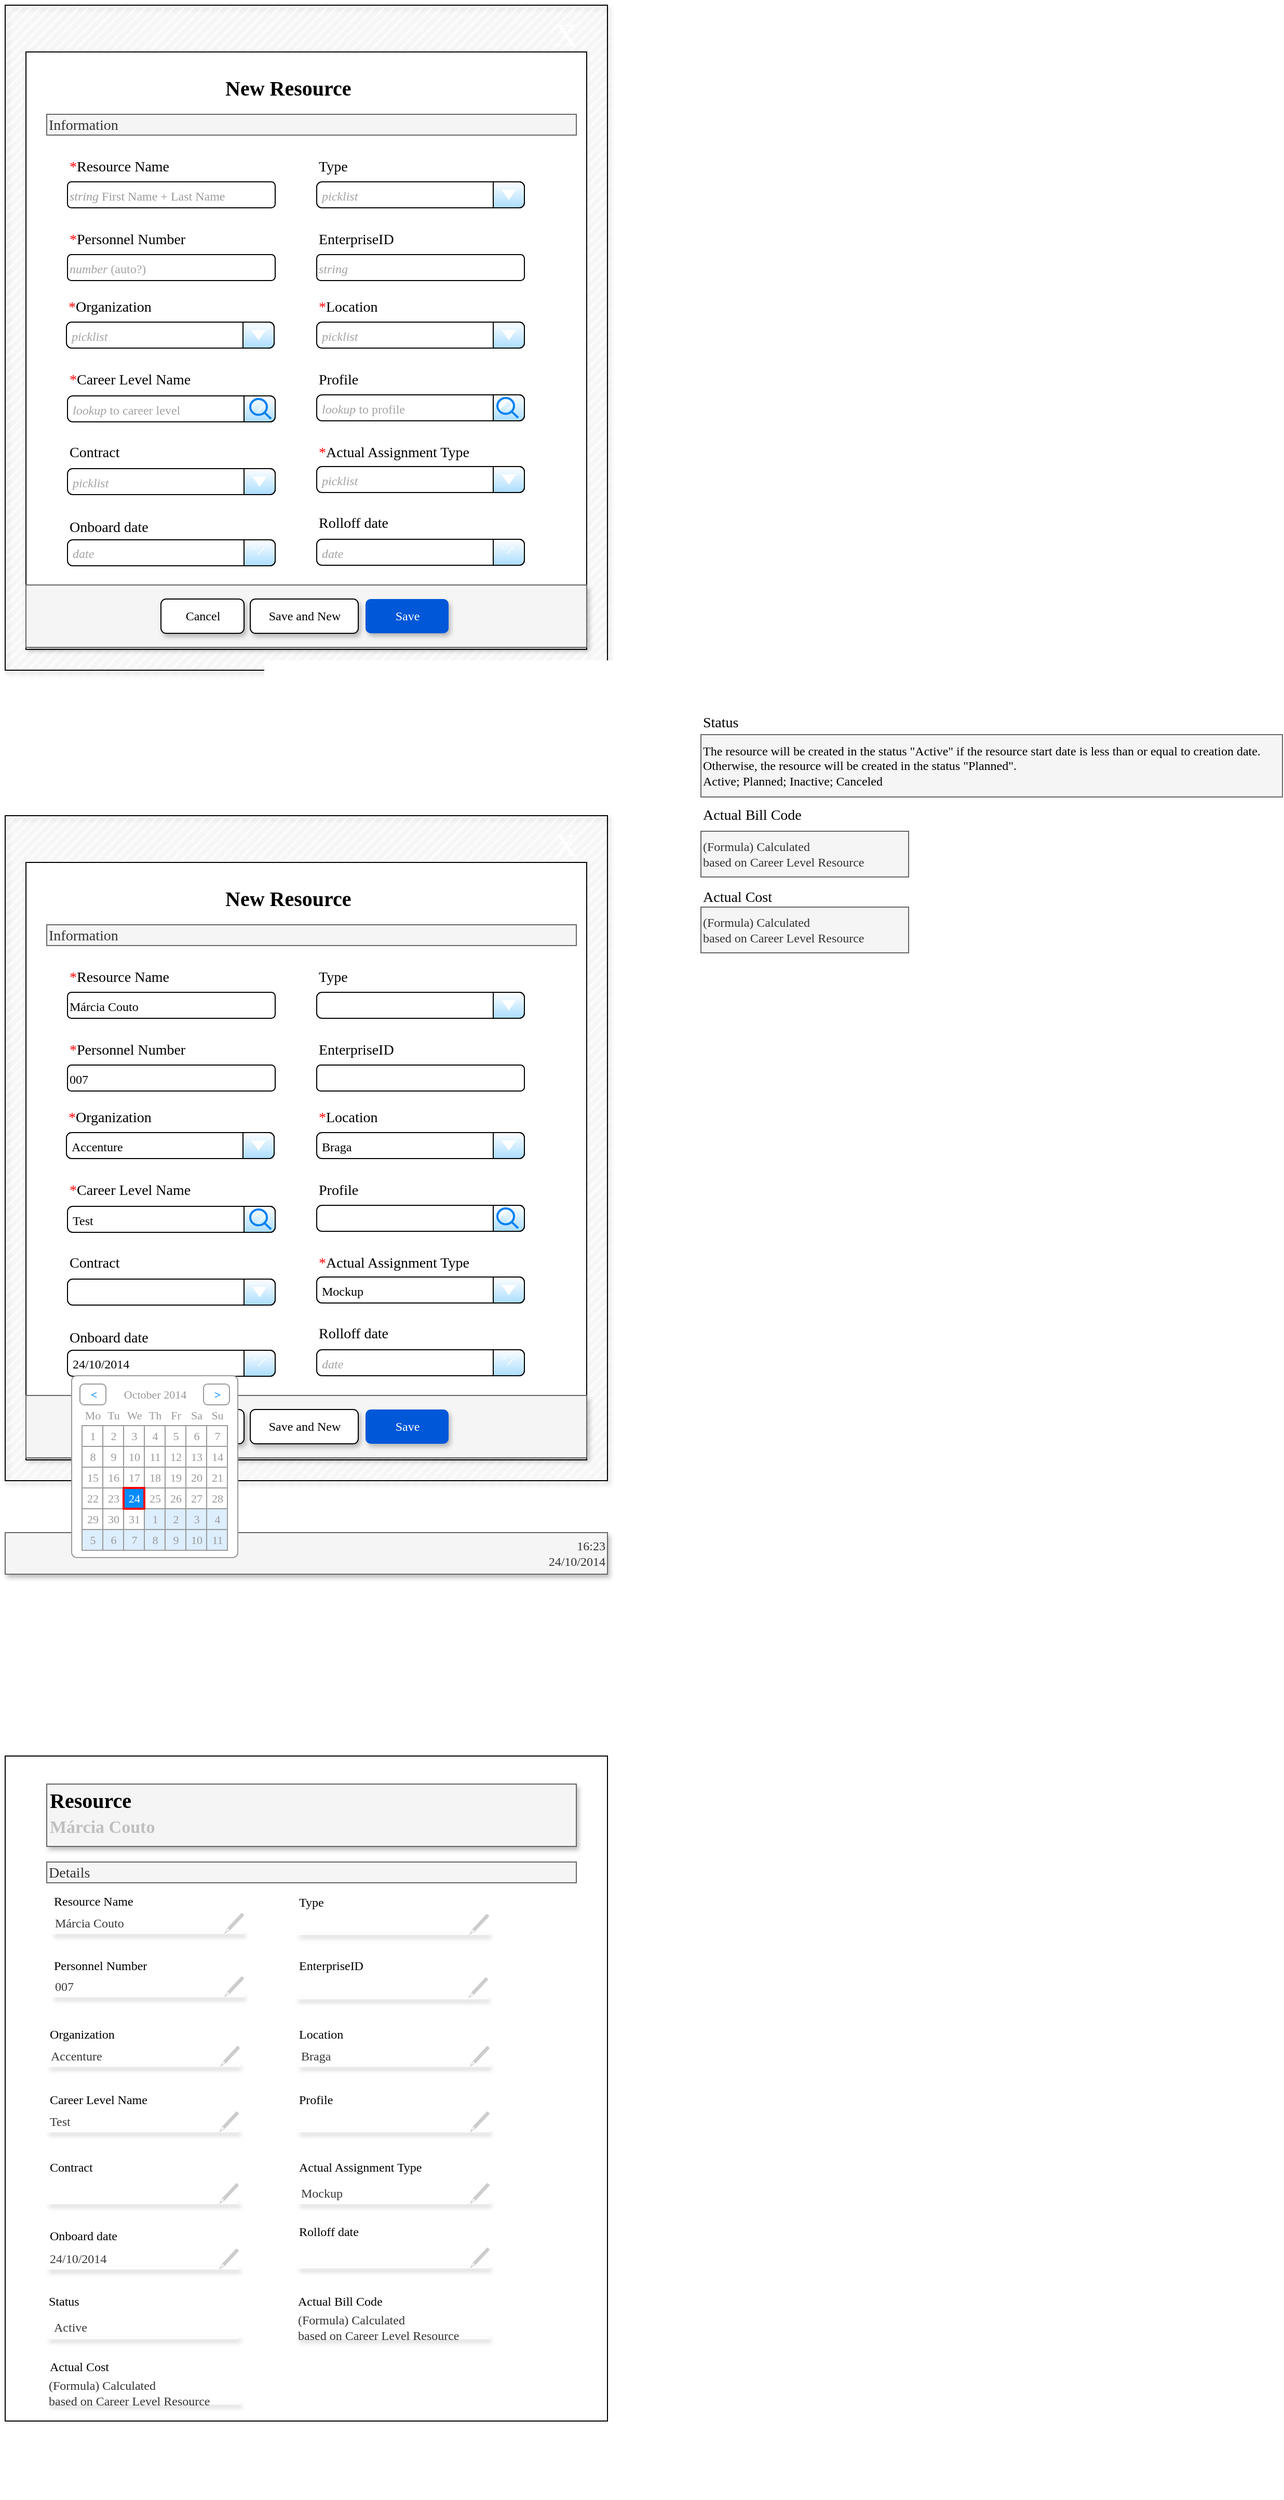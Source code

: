<mxfile version="20.7.4" type="github">
  <diagram name="Page-1" id="03018318-947c-dd8e-b7a3-06fadd420f32">
    <mxGraphModel dx="1050" dy="541" grid="1" gridSize="10" guides="1" tooltips="1" connect="1" arrows="1" fold="1" page="1" pageScale="1" pageWidth="1100" pageHeight="850" background="none" math="0" shadow="0">
      <root>
        <mxCell id="0" />
        <mxCell id="1" parent="0" />
        <mxCell id="w6ef0og6zVdC-_Kzne1W-29" value="Actual Bill Code&lt;span style=&quot;font-size: 14px;&quot;&gt;&amp;nbsp;&lt;/span&gt;" style="text;html=1;points=[];align=left;verticalAlign=top;spacingTop=-4;fontSize=14;fontFamily=Verdana;" parent="1" vertex="1">
          <mxGeometry x="900" y="869" width="300" height="20" as="geometry" />
        </mxCell>
        <UserObject label="(Formula)&amp;nbsp;&lt;span style=&quot;font-size: 12px;&quot;&gt;Calculated&lt;br style=&quot;font-size: 12px;&quot;&gt;based on Career Level Resource&lt;/span&gt;" placeholders="1" name="Variable" id="w6ef0og6zVdC-_Kzne1W-30">
          <mxCell style="text;html=1;strokeColor=#666666;fillColor=#f5f5f5;align=left;verticalAlign=middle;whiteSpace=wrap;overflow=hidden;strokeWidth=1;fontSize=12;fontColor=#333333;fontStyle=0;fontFamily=Verdana;" parent="1" vertex="1">
            <mxGeometry x="900" y="895" width="200" height="44" as="geometry" />
          </mxCell>
        </UserObject>
        <mxCell id="w6ef0og6zVdC-_Kzne1W-35" value="&lt;font style=&quot;font-size: 14px;&quot;&gt;Actual &lt;font style=&quot;font-size: 14px;&quot;&gt;Cost&lt;/font&gt;&lt;/font&gt;" style="text;html=1;points=[];align=left;verticalAlign=top;spacingTop=-4;fontSize=14;fontFamily=Verdana;" parent="1" vertex="1">
          <mxGeometry x="900" y="948" width="300" height="20" as="geometry" />
        </mxCell>
        <UserObject label="(Formula)&amp;nbsp;&lt;span style=&quot;font-size: 12px;&quot;&gt;Calculated&lt;br style=&quot;font-size: 12px;&quot;&gt;based on Career Level Resource&lt;/span&gt;" placeholders="1" name="Variable" id="w6ef0og6zVdC-_Kzne1W-38">
          <mxCell style="text;html=1;strokeColor=#666666;fillColor=#f5f5f5;align=left;verticalAlign=middle;whiteSpace=wrap;overflow=hidden;strokeWidth=1;fontSize=12;fontColor=#333333;fontStyle=0;fontFamily=Verdana;" parent="1" vertex="1">
            <mxGeometry x="900" y="968" width="200" height="44" as="geometry" />
          </mxCell>
        </UserObject>
        <mxCell id="VZRTfVRfsdjERJp8t25M-141" value="" style="group;movable=1;resizable=1;rotatable=1;deletable=1;editable=1;connectable=1;fillColor=none;" vertex="1" connectable="0" parent="1">
          <mxGeometry x="230" y="100" width="600" height="640" as="geometry" />
        </mxCell>
        <mxCell id="VZRTfVRfsdjERJp8t25M-140" value="" style="rounded=0;whiteSpace=wrap;html=1;shadow=1;fillStyle=hatch;strokeWidth=1;fontFamily=Verdana;fontSize=12;fontColor=#000000;fillColor=#FFFFFF;movable=1;resizable=1;rotatable=1;deletable=1;editable=1;connectable=1;" vertex="1" parent="VZRTfVRfsdjERJp8t25M-141">
          <mxGeometry width="580" height="640" as="geometry" />
        </mxCell>
        <mxCell id="w6ef0og6zVdC-_Kzne1W-5" value="" style="rounded=0;whiteSpace=wrap;html=1;strokeWidth=1;fontSize=17;fontColor=#FF0000;movable=1;resizable=1;rotatable=1;deletable=1;editable=1;connectable=1;" parent="VZRTfVRfsdjERJp8t25M-141" vertex="1">
          <mxGeometry x="20" y="45" width="540" height="575" as="geometry" />
        </mxCell>
        <mxCell id="677b7b8949515195-11" value="New Resource" style="text;html=1;points=[];align=left;verticalAlign=top;spacingTop=-4;fontSize=20;fontFamily=Verdana;strokeWidth=1;fontStyle=1;movable=1;resizable=1;rotatable=1;deletable=1;editable=1;connectable=1;" parent="VZRTfVRfsdjERJp8t25M-141" vertex="1">
          <mxGeometry x="210" y="65" width="60" height="20" as="geometry" />
        </mxCell>
        <mxCell id="677b7b8949515195-27" value="&lt;font color=&quot;#ff0000&quot;&gt;*&lt;/font&gt;Resource Name" style="text;html=1;points=[];align=left;verticalAlign=top;spacingTop=-4;fontSize=14;fontFamily=Verdana;movable=1;resizable=1;rotatable=1;deletable=1;editable=1;connectable=1;" parent="VZRTfVRfsdjERJp8t25M-141" vertex="1">
          <mxGeometry x="60" y="145" width="170" height="20" as="geometry" />
        </mxCell>
        <mxCell id="w6ef0og6zVdC-_Kzne1W-1" value="&lt;font color=&quot;#9c9c9c&quot; style=&quot;font-size: 12px;&quot;&gt;&lt;i&gt;string&amp;nbsp;&lt;/i&gt;First Name + Last Name&lt;/font&gt;" style="rounded=1;whiteSpace=wrap;html=1;fontSize=17;fontFamily=Verdana;align=left;movable=1;resizable=1;rotatable=1;deletable=1;editable=1;connectable=1;" parent="VZRTfVRfsdjERJp8t25M-141" vertex="1">
          <mxGeometry x="60" y="170" width="200" height="25" as="geometry" />
        </mxCell>
        <mxCell id="w6ef0og6zVdC-_Kzne1W-6" value="Information" style="text;html=1;points=[];align=left;verticalAlign=top;spacingTop=-4;fontSize=14;fontFamily=Verdana;fillColor=#f5f5f5;fontColor=#333333;strokeColor=#666666;movable=1;resizable=1;rotatable=1;deletable=1;editable=1;connectable=1;" parent="VZRTfVRfsdjERJp8t25M-141" vertex="1">
          <mxGeometry x="40" y="105" width="510" height="20" as="geometry" />
        </mxCell>
        <mxCell id="w6ef0og6zVdC-_Kzne1W-8" value="EnterpriseID" style="text;html=1;points=[];align=left;verticalAlign=top;spacingTop=-4;fontSize=14;fontFamily=Verdana;movable=1;resizable=1;rotatable=1;deletable=1;editable=1;connectable=1;" parent="VZRTfVRfsdjERJp8t25M-141" vertex="1">
          <mxGeometry x="300" y="215" width="170" height="20" as="geometry" />
        </mxCell>
        <mxCell id="w6ef0og6zVdC-_Kzne1W-9" value="&lt;div style=&quot;&quot;&gt;&lt;span style=&quot;background-color: initial; font-size: 12px;&quot;&gt;&lt;font color=&quot;#a3a3a3&quot;&gt;&lt;i&gt;string&lt;/i&gt;&lt;/font&gt;&lt;/span&gt;&lt;/div&gt;" style="rounded=1;whiteSpace=wrap;html=1;fontSize=17;fontFamily=Verdana;align=left;movable=1;resizable=1;rotatable=1;deletable=1;editable=1;connectable=1;" parent="VZRTfVRfsdjERJp8t25M-141" vertex="1">
          <mxGeometry x="300" y="240" width="200" height="25" as="geometry" />
        </mxCell>
        <mxCell id="w6ef0og6zVdC-_Kzne1W-10" value="&lt;font color=&quot;#ff0000&quot;&gt;*&lt;/font&gt;Personnel Number" style="text;html=1;points=[];align=left;verticalAlign=top;spacingTop=-4;fontSize=14;fontFamily=Verdana;movable=1;resizable=1;rotatable=1;deletable=1;editable=1;connectable=1;" parent="VZRTfVRfsdjERJp8t25M-141" vertex="1">
          <mxGeometry x="60" y="215" width="170" height="20" as="geometry" />
        </mxCell>
        <mxCell id="w6ef0og6zVdC-_Kzne1W-12" value="&lt;font color=&quot;#ff0000&quot;&gt;*&lt;/font&gt;Organization" style="text;html=1;points=[];align=left;verticalAlign=top;spacingTop=-4;fontSize=14;fontFamily=Verdana;movable=1;resizable=1;rotatable=1;deletable=1;editable=1;connectable=1;" parent="VZRTfVRfsdjERJp8t25M-141" vertex="1">
          <mxGeometry x="59" y="280" width="170" height="20" as="geometry" />
        </mxCell>
        <mxCell id="w6ef0og6zVdC-_Kzne1W-13" value="&lt;font color=&quot;#a3a3a3&quot; style=&quot;font-size: 12px;&quot;&gt;&lt;i&gt;picklist&lt;/i&gt;&lt;/font&gt;" style="strokeWidth=1;shadow=0;dashed=0;align=center;html=1;shape=mxgraph.mockup.forms.comboBox;strokeColor=default;fillColor=default;align=left;fillColor2=#aaddff;mainText=;fontColor=default;fontSize=17;spacingLeft=3;fontFamily=Verdana;movable=1;resizable=1;rotatable=1;deletable=1;editable=1;connectable=1;" parent="VZRTfVRfsdjERJp8t25M-141" vertex="1">
          <mxGeometry x="59" y="305" width="200" height="25" as="geometry" />
        </mxCell>
        <mxCell id="w6ef0og6zVdC-_Kzne1W-14" value="&lt;div style=&quot;&quot;&gt;&lt;span style=&quot;background-color: initial; font-size: 12px;&quot;&gt;&lt;font color=&quot;#a3a3a3&quot;&gt;&lt;i&gt;number&lt;/i&gt; (auto?)&lt;/font&gt;&lt;/span&gt;&lt;/div&gt;" style="rounded=1;whiteSpace=wrap;html=1;fontSize=17;fontFamily=Verdana;align=left;movable=1;resizable=1;rotatable=1;deletable=1;editable=1;connectable=1;" parent="VZRTfVRfsdjERJp8t25M-141" vertex="1">
          <mxGeometry x="60" y="240" width="200" height="25" as="geometry" />
        </mxCell>
        <mxCell id="w6ef0og6zVdC-_Kzne1W-19" value="&lt;font color=&quot;#ff0000&quot;&gt;*&lt;/font&gt;Location" style="text;html=1;points=[];align=left;verticalAlign=top;spacingTop=-4;fontSize=14;fontFamily=Verdana;movable=1;resizable=1;rotatable=1;deletable=1;editable=1;connectable=1;" parent="VZRTfVRfsdjERJp8t25M-141" vertex="1">
          <mxGeometry x="300" y="280" width="170" height="20" as="geometry" />
        </mxCell>
        <mxCell id="w6ef0og6zVdC-_Kzne1W-20" value="&lt;i style=&quot;border-color: var(--border-color); color: rgb(163, 163, 163); font-size: 12px;&quot;&gt;picklist&lt;/i&gt;" style="strokeWidth=1;shadow=0;dashed=0;align=center;html=1;shape=mxgraph.mockup.forms.comboBox;strokeColor=default;fillColor=default;align=left;fillColor2=#aaddff;mainText=;fontColor=default;fontSize=17;spacingLeft=3;fontFamily=Verdana;movable=1;resizable=1;rotatable=1;deletable=1;editable=1;connectable=1;" parent="VZRTfVRfsdjERJp8t25M-141" vertex="1">
          <mxGeometry x="300" y="305" width="200" height="25" as="geometry" />
        </mxCell>
        <mxCell id="w6ef0og6zVdC-_Kzne1W-21" value="Type" style="text;html=1;points=[];align=left;verticalAlign=top;spacingTop=-4;fontSize=14;fontFamily=Verdana;movable=1;resizable=1;rotatable=1;deletable=1;editable=1;connectable=1;" parent="VZRTfVRfsdjERJp8t25M-141" vertex="1">
          <mxGeometry x="300" y="145" width="170" height="20" as="geometry" />
        </mxCell>
        <mxCell id="w6ef0og6zVdC-_Kzne1W-22" value="&lt;i style=&quot;border-color: var(--border-color); color: rgb(163, 163, 163); font-size: 12px;&quot;&gt;picklist&lt;/i&gt;" style="strokeWidth=1;shadow=0;dashed=0;align=center;html=1;shape=mxgraph.mockup.forms.comboBox;strokeColor=default;fillColor=default;align=left;fillColor2=#aaddff;mainText=;fontColor=default;fontSize=17;spacingLeft=3;fontFamily=Verdana;movable=1;resizable=1;rotatable=1;deletable=1;editable=1;connectable=1;" parent="VZRTfVRfsdjERJp8t25M-141" vertex="1">
          <mxGeometry x="300" y="170" width="200" height="25" as="geometry" />
        </mxCell>
        <mxCell id="w6ef0og6zVdC-_Kzne1W-23" value="Profile" style="text;html=1;points=[];align=left;verticalAlign=top;spacingTop=-4;fontSize=14;fontFamily=Verdana;movable=1;resizable=1;rotatable=1;deletable=1;editable=1;connectable=1;" parent="VZRTfVRfsdjERJp8t25M-141" vertex="1">
          <mxGeometry x="300" y="350" width="170" height="20" as="geometry" />
        </mxCell>
        <mxCell id="w6ef0og6zVdC-_Kzne1W-24" value="&lt;font color=&quot;#a3a3a3&quot;&gt;&lt;span style=&quot;font-size: 12px;&quot;&gt;&lt;i&gt;lookup &lt;/i&gt;to profile&lt;/span&gt;&lt;/font&gt;" style="strokeWidth=1;shadow=0;dashed=0;align=center;html=1;shape=mxgraph.mockup.forms.comboBox;strokeColor=default;fillColor=default;align=left;fillColor2=#aaddff;mainText=;fontColor=default;fontSize=17;spacingLeft=3;fontFamily=Verdana;fillStyle=hatch;movable=1;resizable=1;rotatable=1;deletable=1;editable=1;connectable=1;" parent="VZRTfVRfsdjERJp8t25M-141" vertex="1">
          <mxGeometry x="300" y="375" width="200" height="25" as="geometry" />
        </mxCell>
        <mxCell id="w6ef0og6zVdC-_Kzne1W-25" value="&lt;font style=&quot;font-size: 14px;&quot;&gt;&lt;font style=&quot;font-size: 14px;&quot; color=&quot;#ff0000&quot;&gt;*&lt;/font&gt;Career Level Name&amp;nbsp;&lt;/font&gt;" style="text;html=1;points=[];align=left;verticalAlign=top;spacingTop=-4;fontSize=14;fontFamily=Verdana;movable=1;resizable=1;rotatable=1;deletable=1;editable=1;connectable=1;" parent="VZRTfVRfsdjERJp8t25M-141" vertex="1">
          <mxGeometry x="60" y="350" width="230" height="20" as="geometry" />
        </mxCell>
        <mxCell id="w6ef0og6zVdC-_Kzne1W-26" value="&lt;i style=&quot;border-color: var(--border-color); color: rgb(163, 163, 163); font-size: 12px;&quot;&gt;lookup&lt;/i&gt;&lt;span style=&quot;border-color: var(--border-color); color: rgb(163, 163, 163); font-size: 12px;&quot;&gt; to career level&lt;/span&gt;" style="strokeWidth=1;shadow=0;dashed=0;align=center;html=1;shape=mxgraph.mockup.forms.comboBox;strokeColor=default;fillColor=default;align=left;fillColor2=#aaddff;mainText=;fontColor=default;fontSize=17;spacingLeft=3;fontFamily=Verdana;fillStyle=hatch;movable=1;resizable=1;rotatable=1;deletable=1;editable=1;connectable=1;" parent="VZRTfVRfsdjERJp8t25M-141" vertex="1">
          <mxGeometry x="60" y="376" width="200" height="25" as="geometry" />
        </mxCell>
        <mxCell id="w6ef0og6zVdC-_Kzne1W-42" value="&lt;font style=&quot;font-size: 14px;&quot;&gt;&lt;font style=&quot;font-size: 14px;&quot; color=&quot;#ff0000&quot;&gt;*&lt;/font&gt;Actual Assignment Type&amp;nbsp;&lt;/font&gt;" style="text;html=1;points=[];align=left;verticalAlign=top;spacingTop=-4;fontSize=14;fontFamily=Verdana;movable=1;resizable=1;rotatable=1;deletable=1;editable=1;connectable=1;" parent="VZRTfVRfsdjERJp8t25M-141" vertex="1">
          <mxGeometry x="300" y="420" width="300" height="20" as="geometry" />
        </mxCell>
        <mxCell id="w6ef0og6zVdC-_Kzne1W-44" value="&lt;font style=&quot;font-size: 14px;&quot;&gt;Contract&lt;/font&gt;" style="text;html=1;points=[];align=left;verticalAlign=top;spacingTop=-4;fontSize=14;fontFamily=Verdana;movable=1;resizable=1;rotatable=1;deletable=1;editable=1;connectable=1;" parent="VZRTfVRfsdjERJp8t25M-141" vertex="1">
          <mxGeometry x="60" y="420" width="300" height="20" as="geometry" />
        </mxCell>
        <mxCell id="w6ef0og6zVdC-_Kzne1W-45" value="&lt;i style=&quot;border-color: var(--border-color); color: rgb(163, 163, 163); font-size: 12px;&quot;&gt;picklist&lt;/i&gt;" style="strokeWidth=1;shadow=0;dashed=0;align=center;html=1;shape=mxgraph.mockup.forms.comboBox;strokeColor=default;fillColor=default;align=left;fillColor2=#aaddff;mainText=;fontColor=default;fontSize=17;spacingLeft=3;fontFamily=Verdana;movable=1;resizable=1;rotatable=1;deletable=1;editable=1;connectable=1;" parent="VZRTfVRfsdjERJp8t25M-141" vertex="1">
          <mxGeometry x="60" y="446" width="200" height="25" as="geometry" />
        </mxCell>
        <mxCell id="VZRTfVRfsdjERJp8t25M-1" value="&lt;font style=&quot;font-size: 14px;&quot;&gt;Onboard date&lt;/font&gt;" style="text;html=1;points=[];align=left;verticalAlign=top;spacingTop=-4;fontSize=14;fontFamily=Verdana;movable=1;resizable=1;rotatable=1;deletable=1;editable=1;connectable=1;" vertex="1" parent="VZRTfVRfsdjERJp8t25M-141">
          <mxGeometry x="60" y="491.5" width="300" height="20" as="geometry" />
        </mxCell>
        <mxCell id="VZRTfVRfsdjERJp8t25M-2" value="&lt;font color=&quot;#a3a3a3&quot;&gt;&lt;span style=&quot;font-size: 12px;&quot;&gt;&lt;i&gt;date&lt;/i&gt;&lt;/span&gt;&lt;/font&gt;" style="strokeWidth=1;shadow=0;dashed=0;align=center;html=1;shape=mxgraph.mockup.forms.comboBox;strokeColor=default;fillColor=default;align=left;fillColor2=#aaddff;mainText=;fontColor=default;fontSize=17;spacingLeft=3;fontFamily=Verdana;fillStyle=hatch;movable=1;resizable=1;rotatable=1;deletable=1;editable=1;connectable=1;" vertex="1" parent="VZRTfVRfsdjERJp8t25M-141">
          <mxGeometry x="60" y="514.5" width="200" height="25" as="geometry" />
        </mxCell>
        <mxCell id="VZRTfVRfsdjERJp8t25M-57" value="&lt;font style=&quot;font-size: 14px;&quot;&gt;&lt;font style=&quot;font-size: 14px;&quot;&gt;Rolloff&amp;nbsp;&lt;/font&gt;date&lt;/font&gt;" style="text;html=1;points=[];align=left;verticalAlign=top;spacingTop=-4;fontSize=14;fontFamily=Verdana;movable=1;resizable=1;rotatable=1;deletable=1;editable=1;connectable=1;" vertex="1" parent="VZRTfVRfsdjERJp8t25M-141">
          <mxGeometry x="300" y="488" width="300" height="20" as="geometry" />
        </mxCell>
        <mxCell id="VZRTfVRfsdjERJp8t25M-58" value="&lt;i style=&quot;border-color: var(--border-color); color: rgb(163, 163, 163); font-size: 12px;&quot;&gt;date&lt;/i&gt;" style="strokeWidth=1;shadow=0;dashed=0;align=center;html=1;shape=mxgraph.mockup.forms.comboBox;strokeColor=default;fillColor=default;align=left;fillColor2=#aaddff;mainText=;fontColor=default;fontSize=17;spacingLeft=3;fontFamily=Verdana;fillStyle=hatch;movable=1;resizable=1;rotatable=1;deletable=1;editable=1;connectable=1;" vertex="1" parent="VZRTfVRfsdjERJp8t25M-141">
          <mxGeometry x="300" y="514" width="200" height="25" as="geometry" />
        </mxCell>
        <mxCell id="VZRTfVRfsdjERJp8t25M-71" value="" style="html=1;verticalLabelPosition=bottom;align=center;labelBackgroundColor=#ffffff;verticalAlign=top;strokeWidth=2;strokeColor=#0080F0;shadow=0;dashed=0;shape=mxgraph.ios7.icons.looking_glass;fillStyle=hatch;fontFamily=Verdana;fontSize=12;fontColor=#9C9C9C;movable=1;resizable=1;rotatable=1;deletable=1;editable=1;connectable=1;" vertex="1" parent="VZRTfVRfsdjERJp8t25M-141">
          <mxGeometry x="236" y="379" width="20" height="19" as="geometry" />
        </mxCell>
        <mxCell id="VZRTfVRfsdjERJp8t25M-72" value="" style="html=1;verticalLabelPosition=bottom;align=center;labelBackgroundColor=#ffffff;verticalAlign=top;strokeWidth=2;strokeColor=#0080F0;shadow=0;dashed=0;shape=mxgraph.ios7.icons.looking_glass;fillStyle=hatch;fontFamily=Verdana;fontSize=12;fontColor=#9C9C9C;movable=1;resizable=1;rotatable=1;deletable=1;editable=1;connectable=1;" vertex="1" parent="VZRTfVRfsdjERJp8t25M-141">
          <mxGeometry x="474" y="378" width="20" height="19" as="geometry" />
        </mxCell>
        <mxCell id="VZRTfVRfsdjERJp8t25M-74" value="&lt;i style=&quot;border-color: var(--border-color); color: rgb(163, 163, 163); font-size: 12px;&quot;&gt;picklist&lt;/i&gt;" style="strokeWidth=1;shadow=0;dashed=0;align=center;html=1;shape=mxgraph.mockup.forms.comboBox;strokeColor=default;fillColor=default;align=left;fillColor2=#aaddff;mainText=;fontColor=default;fontSize=17;spacingLeft=3;fontFamily=Verdana;movable=1;resizable=1;rotatable=1;deletable=1;editable=1;connectable=1;" vertex="1" parent="VZRTfVRfsdjERJp8t25M-141">
          <mxGeometry x="300" y="444" width="200" height="25" as="geometry" />
        </mxCell>
        <mxCell id="VZRTfVRfsdjERJp8t25M-131" value="" style="shape=image;html=1;verticalAlign=top;verticalLabelPosition=bottom;labelBackgroundColor=#ffffff;imageAspect=0;aspect=fixed;image=https://cdn4.iconfinder.com/data/icons/evil-icons-user-interface/64/calendar-128.png;shadow=0;fillStyle=hatch;strokeWidth=1;fontFamily=Verdana;fontSize=12;fontColor=#9C9C9C;fillColor=#FFFFFF;movable=1;resizable=1;rotatable=1;deletable=1;editable=1;connectable=1;" vertex="1" parent="VZRTfVRfsdjERJp8t25M-141">
          <mxGeometry x="471" y="511.5" width="30" height="30" as="geometry" />
        </mxCell>
        <UserObject label="" id="VZRTfVRfsdjERJp8t25M-132">
          <mxCell style="shape=image;html=1;verticalAlign=top;verticalLabelPosition=bottom;labelBackgroundColor=#ffffff;imageAspect=0;aspect=fixed;image=https://cdn4.iconfinder.com/data/icons/evil-icons-user-interface/64/calendar-128.png;shadow=0;fillStyle=hatch;strokeWidth=1;fontFamily=Verdana;fontSize=12;fontColor=#9C9C9C;fillColor=#FFFFFF;movable=1;resizable=1;rotatable=1;deletable=1;editable=1;connectable=1;" vertex="1" parent="VZRTfVRfsdjERJp8t25M-141">
            <mxGeometry x="231" y="512.5" width="30" height="30" as="geometry" />
          </mxCell>
        </UserObject>
        <mxCell id="VZRTfVRfsdjERJp8t25M-149" value="" style="rounded=0;whiteSpace=wrap;html=1;shadow=1;sketch=0;fillStyle=auto;strokeColor=#666666;strokeWidth=1;fontFamily=Verdana;fontSize=12;fontColor=#333333;fillColor=#f5f5f5;movable=1;resizable=1;rotatable=1;deletable=1;editable=1;connectable=1;" vertex="1" parent="VZRTfVRfsdjERJp8t25M-141">
          <mxGeometry x="20" y="558" width="540" height="60" as="geometry" />
        </mxCell>
        <mxCell id="VZRTfVRfsdjERJp8t25M-144" value="Save" style="rounded=1;fillColor=#0057D8;align=center;strokeColor=none;html=1;fontColor=#ffffff;fontSize=12;sketch=0;shadow=1;fillStyle=auto;strokeWidth=1;fontFamily=Verdana;movable=1;resizable=1;rotatable=1;deletable=1;editable=1;connectable=1;" vertex="1" parent="VZRTfVRfsdjERJp8t25M-141">
          <mxGeometry x="347" y="571.5" width="80" height="33" as="geometry" />
        </mxCell>
        <mxCell id="VZRTfVRfsdjERJp8t25M-147" value="Save and New" style="rounded=1;align=center;html=1;fontSize=12;sketch=0;shadow=1;fillStyle=auto;strokeWidth=1;fontFamily=Verdana;movable=1;resizable=1;rotatable=1;deletable=1;editable=1;connectable=1;" vertex="1" parent="VZRTfVRfsdjERJp8t25M-141">
          <mxGeometry x="236" y="571.5" width="104" height="33" as="geometry" />
        </mxCell>
        <mxCell id="VZRTfVRfsdjERJp8t25M-148" value="Cancel" style="rounded=1;align=center;html=1;fontSize=12;sketch=0;shadow=1;fillStyle=auto;strokeWidth=1;fontFamily=Verdana;movable=1;resizable=1;rotatable=1;deletable=1;editable=1;connectable=1;" vertex="1" parent="VZRTfVRfsdjERJp8t25M-141">
          <mxGeometry x="150" y="571.5" width="80" height="33" as="geometry" />
        </mxCell>
        <mxCell id="VZRTfVRfsdjERJp8t25M-152" value="X" style="text;html=1;strokeColor=none;fillColor=none;align=center;verticalAlign=middle;whiteSpace=wrap;rounded=0;shadow=1;labelBackgroundColor=none;sketch=0;fillStyle=auto;strokeWidth=1;fontFamily=Verdana;fontSize=31;fontColor=#FFFFFF;" vertex="1" parent="VZRTfVRfsdjERJp8t25M-141">
          <mxGeometry x="510" y="13" width="60" height="30" as="geometry" />
        </mxCell>
        <mxCell id="VZRTfVRfsdjERJp8t25M-142" value="Status" style="text;html=1;points=[];align=left;verticalAlign=top;spacingTop=-4;fontSize=14;fontFamily=Verdana;" vertex="1" parent="1">
          <mxGeometry x="900" y="780" width="300" height="20" as="geometry" />
        </mxCell>
        <UserObject label="&lt;font style=&quot;&quot;&gt;&lt;span style=&quot;color: black;&quot;&gt;&lt;font style=&quot;font-size: 12px;&quot;&gt;The resource will be created in the status &quot;Active&quot; if the resource start date is less than or equal to creation date. Otherwise, the resource will be created in the status &quot;Planned&quot;.&lt;br&gt;&lt;/font&gt;&lt;/span&gt;&lt;span style=&quot;font-size: 12px; color: rgb(0, 0, 0);&quot;&gt;Active;&amp;nbsp;&lt;/span&gt;&lt;span style=&quot;font-size: 12px; color: rgb(0, 0, 0);&quot;&gt;Planned; Inactive; Canceled&lt;/span&gt;&lt;/font&gt;" placeholders="1" name="Variable" id="VZRTfVRfsdjERJp8t25M-143">
          <mxCell style="text;html=1;strokeColor=#666666;fillColor=#f5f5f5;align=left;verticalAlign=middle;whiteSpace=wrap;overflow=hidden;strokeWidth=1;fontSize=12;fontColor=#333333;fontStyle=0;fontFamily=Verdana;" vertex="1" parent="1">
            <mxGeometry x="900" y="802" width="560" height="60" as="geometry" />
          </mxCell>
        </UserObject>
        <mxCell id="VZRTfVRfsdjERJp8t25M-153" value="" style="group;movable=1;resizable=1;rotatable=1;deletable=1;editable=1;connectable=1;fillColor=none;" vertex="1" connectable="0" parent="1">
          <mxGeometry x="230" y="880" width="600" height="1280" as="geometry" />
        </mxCell>
        <mxCell id="VZRTfVRfsdjERJp8t25M-498" value="16:23&lt;br&gt;24/10/2014" style="rounded=0;whiteSpace=wrap;html=1;shadow=1;sketch=0;fillStyle=auto;strokeColor=#666666;strokeWidth=1;fontFamily=Verdana;fontSize=12;fontColor=#333333;fillColor=#f5f5f5;movable=1;resizable=1;rotatable=1;deletable=1;editable=1;connectable=1;align=right;" vertex="1" parent="VZRTfVRfsdjERJp8t25M-153">
          <mxGeometry y="690" width="580" height="40" as="geometry" />
        </mxCell>
        <mxCell id="VZRTfVRfsdjERJp8t25M-154" value="" style="rounded=0;whiteSpace=wrap;html=1;shadow=1;fillStyle=hatch;strokeWidth=1;fontFamily=Verdana;fontSize=12;fontColor=#000000;fillColor=#FFFFFF;movable=1;resizable=1;rotatable=1;deletable=1;editable=1;connectable=1;" vertex="1" parent="VZRTfVRfsdjERJp8t25M-153">
          <mxGeometry width="580" height="640" as="geometry" />
        </mxCell>
        <mxCell id="VZRTfVRfsdjERJp8t25M-155" value="" style="rounded=0;whiteSpace=wrap;html=1;strokeWidth=1;fontSize=17;fontColor=#FF0000;movable=1;resizable=1;rotatable=1;deletable=1;editable=1;connectable=1;" vertex="1" parent="VZRTfVRfsdjERJp8t25M-153">
          <mxGeometry x="20" y="45" width="540" height="575" as="geometry" />
        </mxCell>
        <mxCell id="VZRTfVRfsdjERJp8t25M-156" value="New Resource" style="text;html=1;points=[];align=left;verticalAlign=top;spacingTop=-4;fontSize=20;fontFamily=Verdana;strokeWidth=1;fontStyle=1;movable=1;resizable=1;rotatable=1;deletable=1;editable=1;connectable=1;" vertex="1" parent="VZRTfVRfsdjERJp8t25M-153">
          <mxGeometry x="210" y="65" width="60" height="20" as="geometry" />
        </mxCell>
        <mxCell id="VZRTfVRfsdjERJp8t25M-157" value="&lt;font color=&quot;#ff0000&quot;&gt;*&lt;/font&gt;Resource Name" style="text;html=1;points=[];align=left;verticalAlign=top;spacingTop=-4;fontSize=14;fontFamily=Verdana;movable=1;resizable=1;rotatable=1;deletable=1;editable=1;connectable=1;" vertex="1" parent="VZRTfVRfsdjERJp8t25M-153">
          <mxGeometry x="60" y="145" width="170" height="20" as="geometry" />
        </mxCell>
        <mxCell id="VZRTfVRfsdjERJp8t25M-158" value="&lt;span style=&quot;font-size: 12px;&quot;&gt;Márcia Couto&lt;/span&gt;" style="rounded=1;whiteSpace=wrap;html=1;fontSize=17;fontFamily=Verdana;align=left;movable=1;resizable=1;rotatable=1;deletable=1;editable=1;connectable=1;" vertex="1" parent="VZRTfVRfsdjERJp8t25M-153">
          <mxGeometry x="60" y="170" width="200" height="25" as="geometry" />
        </mxCell>
        <mxCell id="VZRTfVRfsdjERJp8t25M-159" value="Information" style="text;html=1;points=[];align=left;verticalAlign=top;spacingTop=-4;fontSize=14;fontFamily=Verdana;fillColor=#f5f5f5;fontColor=#333333;strokeColor=#666666;movable=1;resizable=1;rotatable=1;deletable=1;editable=1;connectable=1;" vertex="1" parent="VZRTfVRfsdjERJp8t25M-153">
          <mxGeometry x="40" y="105" width="510" height="20" as="geometry" />
        </mxCell>
        <mxCell id="VZRTfVRfsdjERJp8t25M-160" value="EnterpriseID" style="text;html=1;points=[];align=left;verticalAlign=top;spacingTop=-4;fontSize=14;fontFamily=Verdana;movable=1;resizable=1;rotatable=1;deletable=1;editable=1;connectable=1;" vertex="1" parent="VZRTfVRfsdjERJp8t25M-153">
          <mxGeometry x="300" y="215" width="170" height="20" as="geometry" />
        </mxCell>
        <mxCell id="VZRTfVRfsdjERJp8t25M-161" value="&lt;div style=&quot;&quot;&gt;&lt;br&gt;&lt;/div&gt;" style="rounded=1;whiteSpace=wrap;html=1;fontSize=17;fontFamily=Verdana;align=left;movable=1;resizable=1;rotatable=1;deletable=1;editable=1;connectable=1;" vertex="1" parent="VZRTfVRfsdjERJp8t25M-153">
          <mxGeometry x="300" y="240" width="200" height="25" as="geometry" />
        </mxCell>
        <mxCell id="VZRTfVRfsdjERJp8t25M-162" value="&lt;font color=&quot;#ff0000&quot;&gt;*&lt;/font&gt;Personnel Number" style="text;html=1;points=[];align=left;verticalAlign=top;spacingTop=-4;fontSize=14;fontFamily=Verdana;movable=1;resizable=1;rotatable=1;deletable=1;editable=1;connectable=1;" vertex="1" parent="VZRTfVRfsdjERJp8t25M-153">
          <mxGeometry x="60" y="215" width="170" height="20" as="geometry" />
        </mxCell>
        <mxCell id="VZRTfVRfsdjERJp8t25M-163" value="&lt;font color=&quot;#ff0000&quot;&gt;*&lt;/font&gt;Organization" style="text;html=1;points=[];align=left;verticalAlign=top;spacingTop=-4;fontSize=14;fontFamily=Verdana;movable=1;resizable=1;rotatable=1;deletable=1;editable=1;connectable=1;" vertex="1" parent="VZRTfVRfsdjERJp8t25M-153">
          <mxGeometry x="59" y="280" width="170" height="20" as="geometry" />
        </mxCell>
        <mxCell id="VZRTfVRfsdjERJp8t25M-164" value="&lt;font style=&quot;font-size: 12px;&quot;&gt;Accenture&lt;/font&gt;" style="strokeWidth=1;shadow=0;dashed=0;align=center;html=1;shape=mxgraph.mockup.forms.comboBox;strokeColor=default;fillColor=default;align=left;fillColor2=#aaddff;mainText=;fontColor=default;fontSize=17;spacingLeft=3;fontFamily=Verdana;movable=1;resizable=1;rotatable=1;deletable=1;editable=1;connectable=1;" vertex="1" parent="VZRTfVRfsdjERJp8t25M-153">
          <mxGeometry x="59" y="305" width="200" height="25" as="geometry" />
        </mxCell>
        <mxCell id="VZRTfVRfsdjERJp8t25M-165" value="&lt;div style=&quot;&quot;&gt;&lt;span style=&quot;font-size: 12px;&quot;&gt;007&lt;/span&gt;&lt;/div&gt;" style="rounded=1;whiteSpace=wrap;html=1;fontSize=17;fontFamily=Verdana;align=left;movable=1;resizable=1;rotatable=1;deletable=1;editable=1;connectable=1;" vertex="1" parent="VZRTfVRfsdjERJp8t25M-153">
          <mxGeometry x="60" y="240" width="200" height="25" as="geometry" />
        </mxCell>
        <mxCell id="VZRTfVRfsdjERJp8t25M-166" value="&lt;font color=&quot;#ff0000&quot;&gt;*&lt;/font&gt;Location" style="text;html=1;points=[];align=left;verticalAlign=top;spacingTop=-4;fontSize=14;fontFamily=Verdana;movable=1;resizable=1;rotatable=1;deletable=1;editable=1;connectable=1;" vertex="1" parent="VZRTfVRfsdjERJp8t25M-153">
          <mxGeometry x="300" y="280" width="170" height="20" as="geometry" />
        </mxCell>
        <mxCell id="VZRTfVRfsdjERJp8t25M-167" value="&lt;span style=&quot;border-color: var(--border-color); font-size: 12px;&quot;&gt;Braga&lt;/span&gt;" style="strokeWidth=1;shadow=0;dashed=0;align=center;html=1;shape=mxgraph.mockup.forms.comboBox;strokeColor=default;fillColor=default;align=left;fillColor2=#aaddff;mainText=;fontColor=default;fontSize=17;spacingLeft=3;fontFamily=Verdana;movable=1;resizable=1;rotatable=1;deletable=1;editable=1;connectable=1;" vertex="1" parent="VZRTfVRfsdjERJp8t25M-153">
          <mxGeometry x="300" y="305" width="200" height="25" as="geometry" />
        </mxCell>
        <mxCell id="VZRTfVRfsdjERJp8t25M-168" value="Type" style="text;html=1;points=[];align=left;verticalAlign=top;spacingTop=-4;fontSize=14;fontFamily=Verdana;movable=1;resizable=1;rotatable=1;deletable=1;editable=1;connectable=1;" vertex="1" parent="VZRTfVRfsdjERJp8t25M-153">
          <mxGeometry x="300" y="145" width="170" height="20" as="geometry" />
        </mxCell>
        <mxCell id="VZRTfVRfsdjERJp8t25M-169" value="" style="strokeWidth=1;shadow=0;dashed=0;align=center;html=1;shape=mxgraph.mockup.forms.comboBox;strokeColor=default;fillColor=default;align=left;fillColor2=#aaddff;mainText=;fontColor=default;fontSize=17;spacingLeft=3;fontFamily=Verdana;movable=1;resizable=1;rotatable=1;deletable=1;editable=1;connectable=1;" vertex="1" parent="VZRTfVRfsdjERJp8t25M-153">
          <mxGeometry x="300" y="170" width="200" height="25" as="geometry" />
        </mxCell>
        <mxCell id="VZRTfVRfsdjERJp8t25M-170" value="Profile" style="text;html=1;points=[];align=left;verticalAlign=top;spacingTop=-4;fontSize=14;fontFamily=Verdana;movable=1;resizable=1;rotatable=1;deletable=1;editable=1;connectable=1;" vertex="1" parent="VZRTfVRfsdjERJp8t25M-153">
          <mxGeometry x="300" y="350" width="170" height="20" as="geometry" />
        </mxCell>
        <mxCell id="VZRTfVRfsdjERJp8t25M-171" value="" style="strokeWidth=1;shadow=0;dashed=0;align=center;html=1;shape=mxgraph.mockup.forms.comboBox;strokeColor=default;fillColor=default;align=left;fillColor2=#aaddff;mainText=;fontColor=default;fontSize=17;spacingLeft=3;fontFamily=Verdana;fillStyle=hatch;movable=1;resizable=1;rotatable=1;deletable=1;editable=1;connectable=1;" vertex="1" parent="VZRTfVRfsdjERJp8t25M-153">
          <mxGeometry x="300" y="375" width="200" height="25" as="geometry" />
        </mxCell>
        <mxCell id="VZRTfVRfsdjERJp8t25M-172" value="&lt;font style=&quot;font-size: 14px;&quot;&gt;&lt;font style=&quot;font-size: 14px;&quot; color=&quot;#ff0000&quot;&gt;*&lt;/font&gt;Career Level Name&amp;nbsp;&lt;/font&gt;" style="text;html=1;points=[];align=left;verticalAlign=top;spacingTop=-4;fontSize=14;fontFamily=Verdana;movable=1;resizable=1;rotatable=1;deletable=1;editable=1;connectable=1;" vertex="1" parent="VZRTfVRfsdjERJp8t25M-153">
          <mxGeometry x="60" y="350" width="220" height="20" as="geometry" />
        </mxCell>
        <mxCell id="VZRTfVRfsdjERJp8t25M-173" value="&lt;span style=&quot;font-size: 12px;&quot;&gt;Test&lt;/span&gt;" style="strokeWidth=1;shadow=0;dashed=0;align=center;html=1;shape=mxgraph.mockup.forms.comboBox;strokeColor=default;fillColor=default;align=left;fillColor2=#aaddff;mainText=;fontColor=default;fontSize=17;spacingLeft=3;fontFamily=Verdana;fillStyle=hatch;movable=1;resizable=1;rotatable=1;deletable=1;editable=1;connectable=1;" vertex="1" parent="VZRTfVRfsdjERJp8t25M-153">
          <mxGeometry x="60" y="376" width="200" height="25" as="geometry" />
        </mxCell>
        <mxCell id="VZRTfVRfsdjERJp8t25M-174" value="&lt;font style=&quot;font-size: 14px;&quot;&gt;&lt;font style=&quot;font-size: 14px;&quot; color=&quot;#ff0000&quot;&gt;*&lt;/font&gt;Actual Assignment Type&amp;nbsp;&lt;/font&gt;" style="text;html=1;points=[];align=left;verticalAlign=top;spacingTop=-4;fontSize=14;fontFamily=Verdana;movable=1;resizable=1;rotatable=1;deletable=1;editable=1;connectable=1;" vertex="1" parent="VZRTfVRfsdjERJp8t25M-153">
          <mxGeometry x="300" y="420" width="300" height="20" as="geometry" />
        </mxCell>
        <mxCell id="VZRTfVRfsdjERJp8t25M-175" value="&lt;font style=&quot;font-size: 14px;&quot;&gt;Contract&lt;/font&gt;" style="text;html=1;points=[];align=left;verticalAlign=top;spacingTop=-4;fontSize=14;fontFamily=Verdana;movable=1;resizable=1;rotatable=1;deletable=1;editable=1;connectable=1;" vertex="1" parent="VZRTfVRfsdjERJp8t25M-153">
          <mxGeometry x="60" y="420" width="300" height="20" as="geometry" />
        </mxCell>
        <mxCell id="VZRTfVRfsdjERJp8t25M-176" value="" style="strokeWidth=1;shadow=0;dashed=0;align=center;html=1;shape=mxgraph.mockup.forms.comboBox;strokeColor=default;fillColor=default;align=left;fillColor2=#aaddff;mainText=;fontColor=default;fontSize=17;spacingLeft=3;fontFamily=Verdana;movable=1;resizable=1;rotatable=1;deletable=1;editable=1;connectable=1;" vertex="1" parent="VZRTfVRfsdjERJp8t25M-153">
          <mxGeometry x="60" y="446" width="200" height="25" as="geometry" />
        </mxCell>
        <mxCell id="VZRTfVRfsdjERJp8t25M-177" value="&lt;font style=&quot;font-size: 14px;&quot;&gt;Onboard date&lt;/font&gt;" style="text;html=1;points=[];align=left;verticalAlign=top;spacingTop=-4;fontSize=14;fontFamily=Verdana;movable=1;resizable=1;rotatable=1;deletable=1;editable=1;connectable=1;" vertex="1" parent="VZRTfVRfsdjERJp8t25M-153">
          <mxGeometry x="60" y="491.5" width="300" height="20" as="geometry" />
        </mxCell>
        <mxCell id="VZRTfVRfsdjERJp8t25M-178" value="&lt;span style=&quot;font-size: 12px;&quot;&gt;24/10/2014&lt;/span&gt;" style="strokeWidth=1;shadow=0;dashed=0;align=center;html=1;shape=mxgraph.mockup.forms.comboBox;strokeColor=default;fillColor=default;align=left;fillColor2=#aaddff;mainText=;fontColor=default;fontSize=17;spacingLeft=3;fontFamily=Verdana;fillStyle=hatch;movable=1;resizable=1;rotatable=1;deletable=1;editable=1;connectable=1;" vertex="1" parent="VZRTfVRfsdjERJp8t25M-153">
          <mxGeometry x="60" y="514.5" width="200" height="25" as="geometry" />
        </mxCell>
        <mxCell id="VZRTfVRfsdjERJp8t25M-179" value="&lt;font style=&quot;font-size: 14px;&quot;&gt;&lt;font style=&quot;font-size: 14px;&quot;&gt;Rolloff&amp;nbsp;&lt;/font&gt;date&lt;/font&gt;" style="text;html=1;points=[];align=left;verticalAlign=top;spacingTop=-4;fontSize=14;fontFamily=Verdana;movable=1;resizable=1;rotatable=1;deletable=1;editable=1;connectable=1;" vertex="1" parent="VZRTfVRfsdjERJp8t25M-153">
          <mxGeometry x="300" y="488" width="300" height="20" as="geometry" />
        </mxCell>
        <mxCell id="VZRTfVRfsdjERJp8t25M-180" value="&lt;i style=&quot;border-color: var(--border-color); color: rgb(163, 163, 163); font-size: 12px;&quot;&gt;date&lt;/i&gt;" style="strokeWidth=1;shadow=0;dashed=0;align=center;html=1;shape=mxgraph.mockup.forms.comboBox;strokeColor=default;fillColor=default;align=left;fillColor2=#aaddff;mainText=;fontColor=default;fontSize=17;spacingLeft=3;fontFamily=Verdana;fillStyle=hatch;movable=1;resizable=1;rotatable=1;deletable=1;editable=1;connectable=1;" vertex="1" parent="VZRTfVRfsdjERJp8t25M-153">
          <mxGeometry x="300" y="514" width="200" height="25" as="geometry" />
        </mxCell>
        <mxCell id="VZRTfVRfsdjERJp8t25M-181" value="" style="html=1;verticalLabelPosition=bottom;align=center;labelBackgroundColor=#ffffff;verticalAlign=top;strokeWidth=2;strokeColor=#0080F0;shadow=0;dashed=0;shape=mxgraph.ios7.icons.looking_glass;fillStyle=hatch;fontFamily=Verdana;fontSize=12;fontColor=#9C9C9C;movable=1;resizable=1;rotatable=1;deletable=1;editable=1;connectable=1;" vertex="1" parent="VZRTfVRfsdjERJp8t25M-153">
          <mxGeometry x="236" y="379" width="20" height="19" as="geometry" />
        </mxCell>
        <mxCell id="VZRTfVRfsdjERJp8t25M-182" value="" style="html=1;verticalLabelPosition=bottom;align=center;labelBackgroundColor=#ffffff;verticalAlign=top;strokeWidth=2;strokeColor=#0080F0;shadow=0;dashed=0;shape=mxgraph.ios7.icons.looking_glass;fillStyle=hatch;fontFamily=Verdana;fontSize=12;fontColor=#9C9C9C;movable=1;resizable=1;rotatable=1;deletable=1;editable=1;connectable=1;" vertex="1" parent="VZRTfVRfsdjERJp8t25M-153">
          <mxGeometry x="474" y="378" width="20" height="19" as="geometry" />
        </mxCell>
        <mxCell id="VZRTfVRfsdjERJp8t25M-183" value="&lt;span style=&quot;font-size: 12px;&quot;&gt;Mockup&lt;/span&gt;" style="strokeWidth=1;shadow=0;dashed=0;align=center;html=1;shape=mxgraph.mockup.forms.comboBox;strokeColor=default;fillColor=default;align=left;fillColor2=#aaddff;mainText=;fontColor=default;fontSize=17;spacingLeft=3;fontFamily=Verdana;movable=1;resizable=1;rotatable=1;deletable=1;editable=1;connectable=1;" vertex="1" parent="VZRTfVRfsdjERJp8t25M-153">
          <mxGeometry x="300" y="444" width="200" height="25" as="geometry" />
        </mxCell>
        <mxCell id="VZRTfVRfsdjERJp8t25M-184" value="" style="shape=image;html=1;verticalAlign=top;verticalLabelPosition=bottom;labelBackgroundColor=#ffffff;imageAspect=0;aspect=fixed;image=https://cdn4.iconfinder.com/data/icons/evil-icons-user-interface/64/calendar-128.png;shadow=0;fillStyle=hatch;strokeWidth=1;fontFamily=Verdana;fontSize=12;fontColor=#9C9C9C;fillColor=#FFFFFF;movable=1;resizable=1;rotatable=1;deletable=1;editable=1;connectable=1;" vertex="1" parent="VZRTfVRfsdjERJp8t25M-153">
          <mxGeometry x="471" y="511.5" width="30" height="30" as="geometry" />
        </mxCell>
        <mxCell id="VZRTfVRfsdjERJp8t25M-185" value="" style="shape=image;html=1;verticalAlign=top;verticalLabelPosition=bottom;labelBackgroundColor=#ffffff;imageAspect=0;aspect=fixed;image=https://cdn4.iconfinder.com/data/icons/evil-icons-user-interface/64/calendar-128.png;shadow=0;fillStyle=hatch;strokeWidth=1;fontFamily=Verdana;fontSize=12;fontColor=#9C9C9C;fillColor=#FFFFFF;movable=1;resizable=1;rotatable=1;deletable=1;editable=1;connectable=1;" vertex="1" parent="VZRTfVRfsdjERJp8t25M-153">
          <mxGeometry x="231" y="512.5" width="30" height="30" as="geometry" />
        </mxCell>
        <mxCell id="VZRTfVRfsdjERJp8t25M-186" value="" style="rounded=0;whiteSpace=wrap;html=1;shadow=1;sketch=0;fillStyle=auto;strokeColor=#666666;strokeWidth=1;fontFamily=Verdana;fontSize=12;fontColor=#333333;fillColor=#f5f5f5;movable=1;resizable=1;rotatable=1;deletable=1;editable=1;connectable=1;" vertex="1" parent="VZRTfVRfsdjERJp8t25M-153">
          <mxGeometry x="20" y="558" width="540" height="60" as="geometry" />
        </mxCell>
        <mxCell id="VZRTfVRfsdjERJp8t25M-187" value="Save" style="rounded=1;fillColor=#0057D8;align=center;strokeColor=none;html=1;fontColor=#ffffff;fontSize=12;sketch=0;shadow=1;fillStyle=auto;strokeWidth=1;fontFamily=Verdana;movable=1;resizable=1;rotatable=1;deletable=1;editable=1;connectable=1;" vertex="1" parent="VZRTfVRfsdjERJp8t25M-153">
          <mxGeometry x="347" y="571.5" width="80" height="33" as="geometry" />
        </mxCell>
        <mxCell id="VZRTfVRfsdjERJp8t25M-188" value="Save and New" style="rounded=1;align=center;html=1;fontSize=12;sketch=0;shadow=1;fillStyle=auto;strokeWidth=1;fontFamily=Verdana;movable=1;resizable=1;rotatable=1;deletable=1;editable=1;connectable=1;" vertex="1" parent="VZRTfVRfsdjERJp8t25M-153">
          <mxGeometry x="236" y="571.5" width="104" height="33" as="geometry" />
        </mxCell>
        <mxCell id="VZRTfVRfsdjERJp8t25M-189" value="Cancel" style="rounded=1;align=center;html=1;fontSize=12;sketch=0;shadow=1;fillStyle=auto;strokeWidth=1;fontFamily=Verdana;movable=1;resizable=1;rotatable=1;deletable=1;editable=1;connectable=1;" vertex="1" parent="VZRTfVRfsdjERJp8t25M-153">
          <mxGeometry x="150" y="571.5" width="80" height="33" as="geometry" />
        </mxCell>
        <mxCell id="VZRTfVRfsdjERJp8t25M-190" value="X" style="text;html=1;strokeColor=none;fillColor=none;align=center;verticalAlign=middle;whiteSpace=wrap;rounded=0;shadow=1;labelBackgroundColor=none;sketch=0;fillStyle=auto;strokeWidth=1;fontFamily=Verdana;fontSize=31;fontColor=#FFFFFF;" vertex="1" parent="VZRTfVRfsdjERJp8t25M-153">
          <mxGeometry x="510" y="13" width="60" height="30" as="geometry" />
        </mxCell>
        <mxCell id="VZRTfVRfsdjERJp8t25M-354" value="" style="strokeWidth=1;shadow=0;dashed=0;align=center;html=1;shape=mxgraph.mockup.forms.rrect;rSize=5;strokeColor=#999999;fillColor=#ffffff;labelBackgroundColor=none;sketch=0;fillStyle=auto;fontFamily=Verdana;fontSize=11;fontColor=#000000;" vertex="1" parent="VZRTfVRfsdjERJp8t25M-153">
          <mxGeometry x="64" y="539" width="160" height="175" as="geometry" />
        </mxCell>
        <mxCell id="VZRTfVRfsdjERJp8t25M-355" value="October 2014" style="strokeWidth=1;shadow=0;dashed=0;align=center;html=1;shape=mxgraph.mockup.forms.anchor;fontColor=#999999;labelBackgroundColor=none;sketch=0;fillStyle=auto;strokeColor=#FFFFFF;fontFamily=Verdana;fontSize=11;fillColor=none;" vertex="1" parent="VZRTfVRfsdjERJp8t25M-354">
          <mxGeometry x="30" y="8" width="100" height="20" as="geometry" />
        </mxCell>
        <mxCell id="VZRTfVRfsdjERJp8t25M-356" value="&amp;lt;" style="strokeWidth=1;shadow=0;dashed=0;align=center;html=1;shape=mxgraph.mockup.forms.rrect;rSize=4;strokeColor=#999999;fontColor=#008cff;fontSize=11;fontStyle=1;labelBackgroundColor=none;sketch=0;fillStyle=auto;fontFamily=Verdana;fillColor=none;" vertex="1" parent="VZRTfVRfsdjERJp8t25M-354">
          <mxGeometry x="8" y="8" width="25" height="20" as="geometry" />
        </mxCell>
        <mxCell id="VZRTfVRfsdjERJp8t25M-357" value="&amp;gt;" style="strokeWidth=1;shadow=0;dashed=0;align=center;html=1;shape=mxgraph.mockup.forms.rrect;rSize=4;strokeColor=#999999;fontColor=#008cff;fontSize=11;fontStyle=1;labelBackgroundColor=none;sketch=0;fillStyle=auto;fontFamily=Verdana;fillColor=none;" vertex="1" parent="VZRTfVRfsdjERJp8t25M-354">
          <mxGeometry x="127" y="8" width="25" height="20" as="geometry" />
        </mxCell>
        <mxCell id="VZRTfVRfsdjERJp8t25M-358" value="Mo" style="strokeWidth=1;shadow=0;dashed=0;align=center;html=1;shape=mxgraph.mockup.forms.anchor;fontColor=#999999;labelBackgroundColor=none;sketch=0;fillStyle=auto;strokeColor=#FFFFFF;fontFamily=Verdana;fontSize=11;fillColor=none;" vertex="1" parent="VZRTfVRfsdjERJp8t25M-354">
          <mxGeometry x="10" y="28" width="20" height="20" as="geometry" />
        </mxCell>
        <mxCell id="VZRTfVRfsdjERJp8t25M-359" value="Tu" style="strokeWidth=1;shadow=0;dashed=0;align=center;html=1;shape=mxgraph.mockup.forms.anchor;fontColor=#999999;labelBackgroundColor=none;sketch=0;fillStyle=auto;strokeColor=#FFFFFF;fontFamily=Verdana;fontSize=11;fillColor=none;" vertex="1" parent="VZRTfVRfsdjERJp8t25M-354">
          <mxGeometry x="30" y="28" width="20" height="20" as="geometry" />
        </mxCell>
        <mxCell id="VZRTfVRfsdjERJp8t25M-360" value="We" style="strokeWidth=1;shadow=0;dashed=0;align=center;html=1;shape=mxgraph.mockup.forms.anchor;fontColor=#999999;labelBackgroundColor=none;sketch=0;fillStyle=auto;strokeColor=#FFFFFF;fontFamily=Verdana;fontSize=11;fillColor=none;" vertex="1" parent="VZRTfVRfsdjERJp8t25M-354">
          <mxGeometry x="50" y="28" width="20" height="20" as="geometry" />
        </mxCell>
        <mxCell id="VZRTfVRfsdjERJp8t25M-361" value="Th" style="strokeWidth=1;shadow=0;dashed=0;align=center;html=1;shape=mxgraph.mockup.forms.anchor;fontColor=#999999;labelBackgroundColor=none;sketch=0;fillStyle=auto;strokeColor=#FFFFFF;fontFamily=Verdana;fontSize=11;fillColor=none;" vertex="1" parent="VZRTfVRfsdjERJp8t25M-354">
          <mxGeometry x="70" y="28" width="20" height="20" as="geometry" />
        </mxCell>
        <mxCell id="VZRTfVRfsdjERJp8t25M-362" value="Fr" style="strokeWidth=1;shadow=0;dashed=0;align=center;html=1;shape=mxgraph.mockup.forms.anchor;fontColor=#999999;labelBackgroundColor=none;sketch=0;fillStyle=auto;strokeColor=#FFFFFF;fontFamily=Verdana;fontSize=11;fillColor=none;" vertex="1" parent="VZRTfVRfsdjERJp8t25M-354">
          <mxGeometry x="90" y="28" width="20" height="20" as="geometry" />
        </mxCell>
        <mxCell id="VZRTfVRfsdjERJp8t25M-363" value="Sa" style="strokeWidth=1;shadow=0;dashed=0;align=center;html=1;shape=mxgraph.mockup.forms.anchor;fontColor=#999999;labelBackgroundColor=none;sketch=0;fillStyle=auto;strokeColor=#FFFFFF;fontFamily=Verdana;fontSize=11;fillColor=none;" vertex="1" parent="VZRTfVRfsdjERJp8t25M-354">
          <mxGeometry x="110" y="28" width="20" height="20" as="geometry" />
        </mxCell>
        <mxCell id="VZRTfVRfsdjERJp8t25M-364" value="Su" style="strokeWidth=1;shadow=0;dashed=0;align=center;html=1;shape=mxgraph.mockup.forms.anchor;fontColor=#999999;labelBackgroundColor=none;sketch=0;fillStyle=auto;strokeColor=#FFFFFF;fontFamily=Verdana;fontSize=11;fillColor=none;" vertex="1" parent="VZRTfVRfsdjERJp8t25M-354">
          <mxGeometry x="130" y="28" width="20" height="20" as="geometry" />
        </mxCell>
        <mxCell id="VZRTfVRfsdjERJp8t25M-365" value="1" style="strokeWidth=1;shadow=0;dashed=0;align=center;html=1;shape=mxgraph.mockup.forms.rrect;rSize=0;strokeColor=#999999;fontColor=#999999;labelBackgroundColor=none;sketch=0;fillStyle=auto;fontFamily=Verdana;fontSize=11;fillColor=none;" vertex="1" parent="VZRTfVRfsdjERJp8t25M-354">
          <mxGeometry x="10" y="48" width="20" height="20" as="geometry" />
        </mxCell>
        <mxCell id="VZRTfVRfsdjERJp8t25M-366" value="2" style="strokeWidth=1;shadow=0;dashed=0;align=center;html=1;shape=mxgraph.mockup.forms.rrect;rSize=0;strokeColor=#999999;fontColor=#999999;labelBackgroundColor=none;sketch=0;fillStyle=auto;fontFamily=Verdana;fontSize=11;fillColor=none;" vertex="1" parent="VZRTfVRfsdjERJp8t25M-354">
          <mxGeometry x="30" y="48" width="20" height="20" as="geometry" />
        </mxCell>
        <mxCell id="VZRTfVRfsdjERJp8t25M-367" value="3" style="strokeWidth=1;shadow=0;dashed=0;align=center;html=1;shape=mxgraph.mockup.forms.rrect;rSize=0;strokeColor=#999999;fontColor=#999999;labelBackgroundColor=none;sketch=0;fillStyle=auto;fontFamily=Verdana;fontSize=11;fillColor=none;" vertex="1" parent="VZRTfVRfsdjERJp8t25M-354">
          <mxGeometry x="50" y="48" width="20" height="20" as="geometry" />
        </mxCell>
        <mxCell id="VZRTfVRfsdjERJp8t25M-368" value="4" style="strokeWidth=1;shadow=0;dashed=0;align=center;html=1;shape=mxgraph.mockup.forms.rrect;rSize=0;strokeColor=#999999;fontColor=#999999;labelBackgroundColor=none;sketch=0;fillStyle=auto;fontFamily=Verdana;fontSize=11;fillColor=none;" vertex="1" parent="VZRTfVRfsdjERJp8t25M-354">
          <mxGeometry x="70" y="48" width="20" height="20" as="geometry" />
        </mxCell>
        <mxCell id="VZRTfVRfsdjERJp8t25M-369" value="5" style="strokeWidth=1;shadow=0;dashed=0;align=center;html=1;shape=mxgraph.mockup.forms.rrect;rSize=0;strokeColor=#999999;fontColor=#999999;labelBackgroundColor=none;sketch=0;fillStyle=auto;fontFamily=Verdana;fontSize=11;fillColor=none;" vertex="1" parent="VZRTfVRfsdjERJp8t25M-354">
          <mxGeometry x="90" y="48" width="20" height="20" as="geometry" />
        </mxCell>
        <mxCell id="VZRTfVRfsdjERJp8t25M-370" value="6" style="strokeWidth=1;shadow=0;dashed=0;align=center;html=1;shape=mxgraph.mockup.forms.rrect;rSize=0;strokeColor=#999999;fontColor=#999999;labelBackgroundColor=none;sketch=0;fillStyle=auto;fontFamily=Verdana;fontSize=11;fillColor=none;" vertex="1" parent="VZRTfVRfsdjERJp8t25M-354">
          <mxGeometry x="110" y="48" width="20" height="20" as="geometry" />
        </mxCell>
        <mxCell id="VZRTfVRfsdjERJp8t25M-371" value="7" style="strokeWidth=1;shadow=0;dashed=0;align=center;html=1;shape=mxgraph.mockup.forms.rrect;rSize=0;strokeColor=#999999;fontColor=#999999;labelBackgroundColor=none;sketch=0;fillStyle=auto;fontFamily=Verdana;fontSize=11;fillColor=none;" vertex="1" parent="VZRTfVRfsdjERJp8t25M-354">
          <mxGeometry x="130" y="48" width="20" height="20" as="geometry" />
        </mxCell>
        <mxCell id="VZRTfVRfsdjERJp8t25M-372" value="8" style="strokeWidth=1;shadow=0;dashed=0;align=center;html=1;shape=mxgraph.mockup.forms.rrect;rSize=0;strokeColor=#999999;fontColor=#999999;labelBackgroundColor=none;sketch=0;fillStyle=auto;fontFamily=Verdana;fontSize=11;fillColor=none;" vertex="1" parent="VZRTfVRfsdjERJp8t25M-354">
          <mxGeometry x="10" y="68" width="20" height="20" as="geometry" />
        </mxCell>
        <mxCell id="VZRTfVRfsdjERJp8t25M-373" value="9" style="strokeWidth=1;shadow=0;dashed=0;align=center;html=1;shape=mxgraph.mockup.forms.rrect;rSize=0;strokeColor=#999999;fontColor=#999999;labelBackgroundColor=none;sketch=0;fillStyle=auto;fontFamily=Verdana;fontSize=11;fillColor=none;" vertex="1" parent="VZRTfVRfsdjERJp8t25M-354">
          <mxGeometry x="30" y="68" width="20" height="20" as="geometry" />
        </mxCell>
        <mxCell id="VZRTfVRfsdjERJp8t25M-374" value="10" style="strokeWidth=1;shadow=0;dashed=0;align=center;html=1;shape=mxgraph.mockup.forms.rrect;rSize=0;strokeColor=#999999;fontColor=#999999;labelBackgroundColor=none;sketch=0;fillStyle=auto;fontFamily=Verdana;fontSize=11;fillColor=none;" vertex="1" parent="VZRTfVRfsdjERJp8t25M-354">
          <mxGeometry x="50" y="68" width="20" height="20" as="geometry" />
        </mxCell>
        <mxCell id="VZRTfVRfsdjERJp8t25M-375" value="11" style="strokeWidth=1;shadow=0;dashed=0;align=center;html=1;shape=mxgraph.mockup.forms.rrect;rSize=0;strokeColor=#999999;fontColor=#999999;labelBackgroundColor=none;sketch=0;fillStyle=auto;fontFamily=Verdana;fontSize=11;fillColor=none;" vertex="1" parent="VZRTfVRfsdjERJp8t25M-354">
          <mxGeometry x="70" y="68" width="20" height="20" as="geometry" />
        </mxCell>
        <mxCell id="VZRTfVRfsdjERJp8t25M-376" value="12" style="strokeWidth=1;shadow=0;dashed=0;align=center;html=1;shape=mxgraph.mockup.forms.rrect;rSize=0;strokeColor=#999999;fontColor=#999999;labelBackgroundColor=none;sketch=0;fillStyle=auto;fontFamily=Verdana;fontSize=11;fillColor=none;" vertex="1" parent="VZRTfVRfsdjERJp8t25M-354">
          <mxGeometry x="90" y="68" width="20" height="20" as="geometry" />
        </mxCell>
        <mxCell id="VZRTfVRfsdjERJp8t25M-377" value="13" style="strokeWidth=1;shadow=0;dashed=0;align=center;html=1;shape=mxgraph.mockup.forms.rrect;rSize=0;strokeColor=#999999;fontColor=#999999;labelBackgroundColor=none;sketch=0;fillStyle=auto;fontFamily=Verdana;fontSize=11;fillColor=none;" vertex="1" parent="VZRTfVRfsdjERJp8t25M-354">
          <mxGeometry x="110" y="68" width="20" height="20" as="geometry" />
        </mxCell>
        <mxCell id="VZRTfVRfsdjERJp8t25M-378" value="14" style="strokeWidth=1;shadow=0;dashed=0;align=center;html=1;shape=mxgraph.mockup.forms.rrect;rSize=0;strokeColor=#999999;fontColor=#999999;labelBackgroundColor=none;sketch=0;fillStyle=auto;fontFamily=Verdana;fontSize=11;fillColor=none;" vertex="1" parent="VZRTfVRfsdjERJp8t25M-354">
          <mxGeometry x="130" y="68" width="20" height="20" as="geometry" />
        </mxCell>
        <mxCell id="VZRTfVRfsdjERJp8t25M-379" value="15" style="strokeWidth=1;shadow=0;dashed=0;align=center;html=1;shape=mxgraph.mockup.forms.rrect;rSize=0;strokeColor=#999999;fontColor=#999999;labelBackgroundColor=none;sketch=0;fillStyle=auto;fontFamily=Verdana;fontSize=11;fillColor=none;" vertex="1" parent="VZRTfVRfsdjERJp8t25M-354">
          <mxGeometry x="10" y="88" width="20" height="20" as="geometry" />
        </mxCell>
        <mxCell id="VZRTfVRfsdjERJp8t25M-380" value="16" style="strokeWidth=1;shadow=0;dashed=0;align=center;html=1;shape=mxgraph.mockup.forms.rrect;rSize=0;strokeColor=#999999;fontColor=#999999;labelBackgroundColor=none;sketch=0;fillStyle=auto;fontFamily=Verdana;fontSize=11;fillColor=none;" vertex="1" parent="VZRTfVRfsdjERJp8t25M-354">
          <mxGeometry x="30" y="88" width="20" height="20" as="geometry" />
        </mxCell>
        <mxCell id="VZRTfVRfsdjERJp8t25M-381" value="17" style="strokeWidth=1;shadow=0;dashed=0;align=center;html=1;shape=mxgraph.mockup.forms.rrect;rSize=0;strokeColor=#999999;fontColor=#999999;labelBackgroundColor=none;sketch=0;fillStyle=auto;fontFamily=Verdana;fontSize=11;fillColor=none;" vertex="1" parent="VZRTfVRfsdjERJp8t25M-354">
          <mxGeometry x="50" y="88" width="20" height="20" as="geometry" />
        </mxCell>
        <mxCell id="VZRTfVRfsdjERJp8t25M-382" value="18" style="strokeWidth=1;shadow=0;dashed=0;align=center;html=1;shape=mxgraph.mockup.forms.rrect;rSize=0;strokeColor=#999999;fontColor=#999999;labelBackgroundColor=none;sketch=0;fillStyle=auto;fontFamily=Verdana;fontSize=11;fillColor=none;" vertex="1" parent="VZRTfVRfsdjERJp8t25M-354">
          <mxGeometry x="70" y="88" width="20" height="20" as="geometry" />
        </mxCell>
        <mxCell id="VZRTfVRfsdjERJp8t25M-383" value="19" style="strokeWidth=1;shadow=0;dashed=0;align=center;html=1;shape=mxgraph.mockup.forms.rrect;rSize=0;strokeColor=#999999;fontColor=#999999;labelBackgroundColor=none;sketch=0;fillStyle=auto;fontFamily=Verdana;fontSize=11;fillColor=none;" vertex="1" parent="VZRTfVRfsdjERJp8t25M-354">
          <mxGeometry x="90" y="88" width="20" height="20" as="geometry" />
        </mxCell>
        <mxCell id="VZRTfVRfsdjERJp8t25M-384" value="20" style="strokeWidth=1;shadow=0;dashed=0;align=center;html=1;shape=mxgraph.mockup.forms.rrect;rSize=0;strokeColor=#999999;fontColor=#999999;labelBackgroundColor=none;sketch=0;fillStyle=auto;fontFamily=Verdana;fontSize=11;fillColor=none;" vertex="1" parent="VZRTfVRfsdjERJp8t25M-354">
          <mxGeometry x="110" y="88" width="20" height="20" as="geometry" />
        </mxCell>
        <mxCell id="VZRTfVRfsdjERJp8t25M-385" value="21" style="strokeWidth=1;shadow=0;dashed=0;align=center;html=1;shape=mxgraph.mockup.forms.rrect;rSize=0;strokeColor=#999999;fontColor=#999999;labelBackgroundColor=none;sketch=0;fillStyle=auto;fontFamily=Verdana;fontSize=11;fillColor=none;" vertex="1" parent="VZRTfVRfsdjERJp8t25M-354">
          <mxGeometry x="130" y="88" width="20" height="20" as="geometry" />
        </mxCell>
        <mxCell id="VZRTfVRfsdjERJp8t25M-386" value="22" style="strokeWidth=1;shadow=0;dashed=0;align=center;html=1;shape=mxgraph.mockup.forms.rrect;rSize=0;strokeColor=#999999;fontColor=#999999;labelBackgroundColor=none;sketch=0;fillStyle=auto;fontFamily=Verdana;fontSize=11;fillColor=none;" vertex="1" parent="VZRTfVRfsdjERJp8t25M-354">
          <mxGeometry x="10" y="108" width="20" height="20" as="geometry" />
        </mxCell>
        <mxCell id="VZRTfVRfsdjERJp8t25M-387" value="23" style="strokeWidth=1;shadow=0;dashed=0;align=center;html=1;shape=mxgraph.mockup.forms.rrect;rSize=0;strokeColor=#999999;fontColor=#999999;labelBackgroundColor=none;sketch=0;fillStyle=auto;fontFamily=Verdana;fontSize=11;fillColor=none;" vertex="1" parent="VZRTfVRfsdjERJp8t25M-354">
          <mxGeometry x="30" y="108" width="20" height="20" as="geometry" />
        </mxCell>
        <mxCell id="VZRTfVRfsdjERJp8t25M-388" value="25" style="strokeWidth=1;shadow=0;dashed=0;align=center;html=1;shape=mxgraph.mockup.forms.rrect;rSize=0;strokeColor=#999999;fontColor=#999999;labelBackgroundColor=none;sketch=0;fillStyle=auto;fontFamily=Verdana;fontSize=11;fillColor=none;" vertex="1" parent="VZRTfVRfsdjERJp8t25M-354">
          <mxGeometry x="70" y="108" width="20" height="20" as="geometry" />
        </mxCell>
        <mxCell id="VZRTfVRfsdjERJp8t25M-389" value="26" style="strokeWidth=1;shadow=0;dashed=0;align=center;html=1;shape=mxgraph.mockup.forms.rrect;rSize=0;strokeColor=#999999;fontColor=#999999;labelBackgroundColor=none;sketch=0;fillStyle=auto;fontFamily=Verdana;fontSize=11;fillColor=none;" vertex="1" parent="VZRTfVRfsdjERJp8t25M-354">
          <mxGeometry x="90" y="108" width="20" height="20" as="geometry" />
        </mxCell>
        <mxCell id="VZRTfVRfsdjERJp8t25M-390" value="27" style="strokeWidth=1;shadow=0;dashed=0;align=center;html=1;shape=mxgraph.mockup.forms.rrect;rSize=0;strokeColor=#999999;fontColor=#999999;labelBackgroundColor=none;sketch=0;fillStyle=auto;fontFamily=Verdana;fontSize=11;fillColor=none;" vertex="1" parent="VZRTfVRfsdjERJp8t25M-354">
          <mxGeometry x="110" y="108" width="20" height="20" as="geometry" />
        </mxCell>
        <mxCell id="VZRTfVRfsdjERJp8t25M-391" value="28" style="strokeWidth=1;shadow=0;dashed=0;align=center;html=1;shape=mxgraph.mockup.forms.rrect;rSize=0;strokeColor=#999999;fontColor=#999999;labelBackgroundColor=none;sketch=0;fillStyle=auto;fontFamily=Verdana;fontSize=11;fillColor=none;" vertex="1" parent="VZRTfVRfsdjERJp8t25M-354">
          <mxGeometry x="130" y="108" width="20" height="20" as="geometry" />
        </mxCell>
        <mxCell id="VZRTfVRfsdjERJp8t25M-392" value="29" style="strokeWidth=1;shadow=0;dashed=0;align=center;html=1;shape=mxgraph.mockup.forms.rrect;rSize=0;strokeColor=#999999;fontColor=#999999;labelBackgroundColor=none;sketch=0;fillStyle=auto;fontFamily=Verdana;fontSize=11;fillColor=none;" vertex="1" parent="VZRTfVRfsdjERJp8t25M-354">
          <mxGeometry x="10" y="128" width="20" height="20" as="geometry" />
        </mxCell>
        <mxCell id="VZRTfVRfsdjERJp8t25M-393" value="30" style="strokeWidth=1;shadow=0;dashed=0;align=center;html=1;shape=mxgraph.mockup.forms.rrect;rSize=0;strokeColor=#999999;fontColor=#999999;labelBackgroundColor=none;sketch=0;fillStyle=auto;fontFamily=Verdana;fontSize=11;fillColor=none;" vertex="1" parent="VZRTfVRfsdjERJp8t25M-354">
          <mxGeometry x="30" y="128" width="20" height="20" as="geometry" />
        </mxCell>
        <mxCell id="VZRTfVRfsdjERJp8t25M-394" value="31" style="strokeWidth=1;shadow=0;dashed=0;align=center;html=1;shape=mxgraph.mockup.forms.rrect;rSize=0;strokeColor=#999999;fontColor=#999999;labelBackgroundColor=none;sketch=0;fillStyle=auto;fontFamily=Verdana;fontSize=11;fillColor=none;" vertex="1" parent="VZRTfVRfsdjERJp8t25M-354">
          <mxGeometry x="50" y="128" width="20" height="20" as="geometry" />
        </mxCell>
        <mxCell id="VZRTfVRfsdjERJp8t25M-395" value="1" style="strokeWidth=1;shadow=0;dashed=0;align=center;html=1;shape=mxgraph.mockup.forms.rrect;rSize=0;strokeColor=#999999;fontColor=#999999;fillColor=#ddeeff;labelBackgroundColor=none;sketch=0;fillStyle=auto;fontFamily=Verdana;fontSize=11;" vertex="1" parent="VZRTfVRfsdjERJp8t25M-354">
          <mxGeometry x="70" y="128" width="20" height="20" as="geometry" />
        </mxCell>
        <mxCell id="VZRTfVRfsdjERJp8t25M-396" value="2" style="strokeWidth=1;shadow=0;dashed=0;align=center;html=1;shape=mxgraph.mockup.forms.rrect;rSize=0;strokeColor=#999999;fontColor=#999999;fillColor=#ddeeff;labelBackgroundColor=none;sketch=0;fillStyle=auto;fontFamily=Verdana;fontSize=11;" vertex="1" parent="VZRTfVRfsdjERJp8t25M-354">
          <mxGeometry x="90" y="128" width="20" height="20" as="geometry" />
        </mxCell>
        <mxCell id="VZRTfVRfsdjERJp8t25M-397" value="3" style="strokeWidth=1;shadow=0;dashed=0;align=center;html=1;shape=mxgraph.mockup.forms.rrect;rSize=0;strokeColor=#999999;fontColor=#999999;fillColor=#ddeeff;labelBackgroundColor=none;sketch=0;fillStyle=auto;fontFamily=Verdana;fontSize=11;" vertex="1" parent="VZRTfVRfsdjERJp8t25M-354">
          <mxGeometry x="110" y="128" width="20" height="20" as="geometry" />
        </mxCell>
        <mxCell id="VZRTfVRfsdjERJp8t25M-398" value="4" style="strokeWidth=1;shadow=0;dashed=0;align=center;html=1;shape=mxgraph.mockup.forms.rrect;rSize=0;strokeColor=#999999;fontColor=#999999;fillColor=#ddeeff;labelBackgroundColor=none;sketch=0;fillStyle=auto;fontFamily=Verdana;fontSize=11;" vertex="1" parent="VZRTfVRfsdjERJp8t25M-354">
          <mxGeometry x="130" y="128" width="20" height="20" as="geometry" />
        </mxCell>
        <mxCell id="VZRTfVRfsdjERJp8t25M-399" value="5" style="strokeWidth=1;shadow=0;dashed=0;align=center;html=1;shape=mxgraph.mockup.forms.rrect;rSize=0;strokeColor=#999999;fontColor=#999999;fillColor=#ddeeff;labelBackgroundColor=none;sketch=0;fillStyle=auto;fontFamily=Verdana;fontSize=11;" vertex="1" parent="VZRTfVRfsdjERJp8t25M-354">
          <mxGeometry x="10" y="148" width="20" height="20" as="geometry" />
        </mxCell>
        <mxCell id="VZRTfVRfsdjERJp8t25M-400" value="6" style="strokeWidth=1;shadow=0;dashed=0;align=center;html=1;shape=mxgraph.mockup.forms.rrect;rSize=0;strokeColor=#999999;fontColor=#999999;fillColor=#ddeeff;labelBackgroundColor=none;sketch=0;fillStyle=auto;fontFamily=Verdana;fontSize=11;" vertex="1" parent="VZRTfVRfsdjERJp8t25M-354">
          <mxGeometry x="30" y="148" width="20" height="20" as="geometry" />
        </mxCell>
        <mxCell id="VZRTfVRfsdjERJp8t25M-401" value="7" style="strokeWidth=1;shadow=0;dashed=0;align=center;html=1;shape=mxgraph.mockup.forms.rrect;rSize=0;strokeColor=#999999;fontColor=#999999;fillColor=#ddeeff;labelBackgroundColor=none;sketch=0;fillStyle=auto;fontFamily=Verdana;fontSize=11;" vertex="1" parent="VZRTfVRfsdjERJp8t25M-354">
          <mxGeometry x="50" y="148" width="20" height="20" as="geometry" />
        </mxCell>
        <mxCell id="VZRTfVRfsdjERJp8t25M-402" value="8" style="strokeWidth=1;shadow=0;dashed=0;align=center;html=1;shape=mxgraph.mockup.forms.rrect;rSize=0;strokeColor=#999999;fontColor=#999999;fillColor=#ddeeff;labelBackgroundColor=none;sketch=0;fillStyle=auto;fontFamily=Verdana;fontSize=11;" vertex="1" parent="VZRTfVRfsdjERJp8t25M-354">
          <mxGeometry x="70" y="148" width="20" height="20" as="geometry" />
        </mxCell>
        <mxCell id="VZRTfVRfsdjERJp8t25M-403" value="9" style="strokeWidth=1;shadow=0;dashed=0;align=center;html=1;shape=mxgraph.mockup.forms.rrect;rSize=0;strokeColor=#999999;fontColor=#999999;fillColor=#ddeeff;labelBackgroundColor=none;sketch=0;fillStyle=auto;fontFamily=Verdana;fontSize=11;" vertex="1" parent="VZRTfVRfsdjERJp8t25M-354">
          <mxGeometry x="90" y="148" width="20" height="20" as="geometry" />
        </mxCell>
        <mxCell id="VZRTfVRfsdjERJp8t25M-404" value="10" style="strokeWidth=1;shadow=0;dashed=0;align=center;html=1;shape=mxgraph.mockup.forms.rrect;rSize=0;strokeColor=#999999;fontColor=#999999;fillColor=#ddeeff;labelBackgroundColor=none;sketch=0;fillStyle=auto;fontFamily=Verdana;fontSize=11;" vertex="1" parent="VZRTfVRfsdjERJp8t25M-354">
          <mxGeometry x="110" y="148" width="20" height="20" as="geometry" />
        </mxCell>
        <mxCell id="VZRTfVRfsdjERJp8t25M-405" value="11" style="strokeWidth=1;shadow=0;dashed=0;align=center;html=1;shape=mxgraph.mockup.forms.rrect;rSize=0;strokeColor=#999999;fontColor=#999999;fillColor=#ddeeff;labelBackgroundColor=none;sketch=0;fillStyle=auto;fontFamily=Verdana;fontSize=11;" vertex="1" parent="VZRTfVRfsdjERJp8t25M-354">
          <mxGeometry x="130" y="148" width="20" height="20" as="geometry" />
        </mxCell>
        <mxCell id="VZRTfVRfsdjERJp8t25M-406" value="24" style="strokeWidth=1;shadow=0;dashed=0;align=center;html=1;shape=mxgraph.mockup.forms.rrect;rSize=0;strokeColor=#ff0000;fontColor=#ffffff;strokeWidth=2;fillColor=#008cff;labelBackgroundColor=none;sketch=0;fillStyle=auto;fontFamily=Verdana;fontSize=11;" vertex="1" parent="VZRTfVRfsdjERJp8t25M-354">
          <mxGeometry x="50" y="108" width="20" height="20" as="geometry" />
        </mxCell>
        <mxCell id="VZRTfVRfsdjERJp8t25M-407" value="" style="group;movable=1;resizable=1;rotatable=1;deletable=1;editable=1;connectable=1;fillColor=none;textOpacity=20;fontColor=#CCCCCC;" vertex="1" connectable="0" parent="1">
          <mxGeometry x="230" y="1786" width="600" height="714" as="geometry" />
        </mxCell>
        <mxCell id="VZRTfVRfsdjERJp8t25M-409" value="" style="rounded=0;whiteSpace=wrap;html=1;strokeWidth=1;fontSize=17;fontColor=#FF0000;movable=1;resizable=1;rotatable=1;deletable=1;editable=1;connectable=1;" vertex="1" parent="VZRTfVRfsdjERJp8t25M-407">
          <mxGeometry y="-1" width="580" height="640" as="geometry" />
        </mxCell>
        <mxCell id="VZRTfVRfsdjERJp8t25M-411" value="Resource Name" style="text;html=1;points=[];align=left;verticalAlign=top;spacingTop=-4;fontSize=12;fontFamily=Verdana;movable=1;resizable=1;rotatable=1;deletable=1;editable=1;connectable=1;" vertex="1" parent="VZRTfVRfsdjERJp8t25M-407">
          <mxGeometry x="45" y="129" width="170" height="20" as="geometry" />
        </mxCell>
        <mxCell id="VZRTfVRfsdjERJp8t25M-414" value="EnterpriseID" style="text;html=1;points=[];align=left;verticalAlign=top;spacingTop=-4;fontSize=12;fontFamily=Verdana;movable=1;resizable=1;rotatable=1;deletable=1;editable=1;connectable=1;" vertex="1" parent="VZRTfVRfsdjERJp8t25M-407">
          <mxGeometry x="281" y="191" width="170" height="20" as="geometry" />
        </mxCell>
        <mxCell id="VZRTfVRfsdjERJp8t25M-416" value="Personnel Number" style="text;html=1;points=[];align=left;verticalAlign=top;spacingTop=-4;fontSize=12;fontFamily=Verdana;movable=1;resizable=1;rotatable=1;deletable=1;editable=1;connectable=1;" vertex="1" parent="VZRTfVRfsdjERJp8t25M-407">
          <mxGeometry x="45" y="191" width="170" height="20" as="geometry" />
        </mxCell>
        <mxCell id="VZRTfVRfsdjERJp8t25M-417" value="Organization" style="text;html=1;points=[];align=left;verticalAlign=top;spacingTop=-4;fontSize=12;fontFamily=Verdana;movable=1;resizable=1;rotatable=1;deletable=1;editable=1;connectable=1;" vertex="1" parent="VZRTfVRfsdjERJp8t25M-407">
          <mxGeometry x="41" y="257" width="170" height="20" as="geometry" />
        </mxCell>
        <mxCell id="VZRTfVRfsdjERJp8t25M-420" value="Location" style="text;html=1;points=[];align=left;verticalAlign=top;spacingTop=-4;fontSize=12;fontFamily=Verdana;movable=1;resizable=1;rotatable=1;deletable=1;editable=1;connectable=1;" vertex="1" parent="VZRTfVRfsdjERJp8t25M-407">
          <mxGeometry x="281" y="257" width="170" height="20" as="geometry" />
        </mxCell>
        <mxCell id="VZRTfVRfsdjERJp8t25M-422" value="Type" style="text;html=1;points=[];align=left;verticalAlign=top;spacingTop=-4;fontSize=12;fontFamily=Verdana;movable=1;resizable=1;rotatable=1;deletable=1;editable=1;connectable=1;" vertex="1" parent="VZRTfVRfsdjERJp8t25M-407">
          <mxGeometry x="281" y="130" width="170" height="20" as="geometry" />
        </mxCell>
        <mxCell id="VZRTfVRfsdjERJp8t25M-424" value="Profile" style="text;html=1;points=[];align=left;verticalAlign=top;spacingTop=-4;fontSize=12;fontFamily=Verdana;movable=1;resizable=1;rotatable=1;deletable=1;editable=1;connectable=1;" vertex="1" parent="VZRTfVRfsdjERJp8t25M-407">
          <mxGeometry x="281" y="320" width="170" height="20" as="geometry" />
        </mxCell>
        <mxCell id="VZRTfVRfsdjERJp8t25M-426" value="&lt;font style=&quot;font-size: 12px;&quot;&gt;Career Level Name&amp;nbsp;&lt;/font&gt;" style="text;html=1;points=[];align=left;verticalAlign=top;spacingTop=-4;fontSize=12;fontFamily=Verdana;movable=1;resizable=1;rotatable=1;deletable=1;editable=1;connectable=1;" vertex="1" parent="VZRTfVRfsdjERJp8t25M-407">
          <mxGeometry x="41" y="320" width="170" height="20" as="geometry" />
        </mxCell>
        <mxCell id="VZRTfVRfsdjERJp8t25M-428" value="&lt;font style=&quot;font-size: 12px;&quot;&gt;Actual Assignment Type&amp;nbsp;&lt;/font&gt;" style="text;html=1;points=[];align=left;verticalAlign=top;spacingTop=-4;fontSize=12;fontFamily=Verdana;movable=1;resizable=1;rotatable=1;deletable=1;editable=1;connectable=1;" vertex="1" parent="VZRTfVRfsdjERJp8t25M-407">
          <mxGeometry x="281" y="385" width="300" height="20" as="geometry" />
        </mxCell>
        <mxCell id="VZRTfVRfsdjERJp8t25M-429" value="&lt;font style=&quot;font-size: 12px;&quot;&gt;Contract&lt;/font&gt;" style="text;html=1;points=[];align=left;verticalAlign=top;spacingTop=-4;fontSize=12;fontFamily=Verdana;movable=1;resizable=1;rotatable=1;deletable=1;editable=1;connectable=1;" vertex="1" parent="VZRTfVRfsdjERJp8t25M-407">
          <mxGeometry x="41" y="385" width="200" height="20" as="geometry" />
        </mxCell>
        <mxCell id="VZRTfVRfsdjERJp8t25M-431" value="&lt;font style=&quot;font-size: 12px;&quot;&gt;Onboard date&lt;/font&gt;" style="text;html=1;points=[];align=left;verticalAlign=top;spacingTop=-4;fontSize=12;fontFamily=Verdana;movable=1;resizable=1;rotatable=1;deletable=1;editable=1;connectable=1;" vertex="1" parent="VZRTfVRfsdjERJp8t25M-407">
          <mxGeometry x="41" y="450.5" width="300" height="20" as="geometry" />
        </mxCell>
        <mxCell id="VZRTfVRfsdjERJp8t25M-433" value="&lt;font style=&quot;font-size: 12px;&quot;&gt;&lt;font style=&quot;font-size: 12px;&quot;&gt;Rolloff&amp;nbsp;&lt;/font&gt;date&lt;/font&gt;" style="text;html=1;points=[];align=left;verticalAlign=top;spacingTop=-4;fontSize=12;fontFamily=Verdana;movable=1;resizable=1;rotatable=1;deletable=1;editable=1;connectable=1;" vertex="1" parent="VZRTfVRfsdjERJp8t25M-407">
          <mxGeometry x="281" y="447" width="300" height="20" as="geometry" />
        </mxCell>
        <mxCell id="VZRTfVRfsdjERJp8t25M-523" value="" style="group;align=left;fontFamily=Verdana;" vertex="1" connectable="0" parent="VZRTfVRfsdjERJp8t25M-407">
          <mxGeometry x="45" y="145" width="185" height="30" as="geometry" />
        </mxCell>
        <mxCell id="VZRTfVRfsdjERJp8t25M-515" value="Márcia Couto" style="text;html=1;strokeColor=none;fillColor=none;align=left;verticalAlign=middle;whiteSpace=wrap;rounded=0;shadow=1;labelBackgroundColor=none;sketch=0;fillStyle=auto;strokeWidth=1;fontFamily=Verdana;fontSize=12;fontColor=#383838;" vertex="1" parent="VZRTfVRfsdjERJp8t25M-523">
          <mxGeometry x="1" width="110" height="30" as="geometry" />
        </mxCell>
        <mxCell id="VZRTfVRfsdjERJp8t25M-521" value="" style="line;strokeWidth=2;html=1;shadow=1;labelBackgroundColor=none;sketch=0;fillStyle=auto;strokeColor=#FFFFFF;fontFamily=Verdana;fontSize=12;fontColor=#383838;fillColor=#CCCCCC;" vertex="1" parent="VZRTfVRfsdjERJp8t25M-523">
          <mxGeometry y="19" width="185" height="10" as="geometry" />
        </mxCell>
        <mxCell id="VZRTfVRfsdjERJp8t25M-522" value="" style="sketch=0;pointerEvents=1;shadow=0;dashed=0;html=1;strokeColor=none;fillColor=#CCCCCC;labelPosition=center;verticalLabelPosition=bottom;verticalAlign=top;outlineConnect=0;align=center;shape=mxgraph.office.concepts.writing_pencil;labelBackgroundColor=none;fillStyle=auto;strokeWidth=1;fontFamily=Verdana;fontSize=12;fontColor=none;noLabel=1;" vertex="1" parent="VZRTfVRfsdjERJp8t25M-523">
          <mxGeometry x="166" y="5" width="19" height="20" as="geometry" />
        </mxCell>
        <mxCell id="VZRTfVRfsdjERJp8t25M-528" value="" style="group;fontFamily=Verdana;" vertex="1" connectable="0" parent="VZRTfVRfsdjERJp8t25M-407">
          <mxGeometry x="45" y="206" width="185" height="30" as="geometry" />
        </mxCell>
        <mxCell id="VZRTfVRfsdjERJp8t25M-529" value="007" style="text;html=1;strokeColor=none;fillColor=none;align=left;verticalAlign=middle;whiteSpace=wrap;rounded=0;shadow=1;labelBackgroundColor=none;sketch=0;fillStyle=auto;strokeWidth=1;fontFamily=Verdana;fontSize=12;fontColor=#383838;" vertex="1" parent="VZRTfVRfsdjERJp8t25M-528">
          <mxGeometry x="1" width="110" height="30" as="geometry" />
        </mxCell>
        <mxCell id="VZRTfVRfsdjERJp8t25M-530" value="" style="line;strokeWidth=2;html=1;shadow=1;labelBackgroundColor=none;sketch=0;fillStyle=auto;strokeColor=#FFFFFF;fontFamily=Verdana;fontSize=12;fontColor=#383838;fillColor=#CCCCCC;" vertex="1" parent="VZRTfVRfsdjERJp8t25M-528">
          <mxGeometry y="19" width="185" height="10" as="geometry" />
        </mxCell>
        <mxCell id="VZRTfVRfsdjERJp8t25M-531" value="" style="sketch=0;pointerEvents=1;shadow=0;dashed=0;html=1;strokeColor=none;fillColor=#CCCCCC;labelPosition=center;verticalLabelPosition=bottom;verticalAlign=top;outlineConnect=0;align=center;shape=mxgraph.office.concepts.writing_pencil;labelBackgroundColor=none;fillStyle=auto;strokeWidth=1;fontFamily=Verdana;fontSize=12;fontColor=none;noLabel=1;" vertex="1" parent="VZRTfVRfsdjERJp8t25M-528">
          <mxGeometry x="166" y="5" width="19" height="20" as="geometry" />
        </mxCell>
        <mxCell id="VZRTfVRfsdjERJp8t25M-532" value="" style="group;fontFamily=Verdana;" vertex="1" connectable="0" parent="VZRTfVRfsdjERJp8t25M-407">
          <mxGeometry x="41" y="273" width="185" height="30" as="geometry" />
        </mxCell>
        <mxCell id="VZRTfVRfsdjERJp8t25M-533" value="Accenture" style="text;html=1;strokeColor=none;fillColor=none;align=left;verticalAlign=middle;whiteSpace=wrap;rounded=0;shadow=1;labelBackgroundColor=none;sketch=0;fillStyle=auto;strokeWidth=1;fontFamily=Verdana;fontSize=12;fontColor=#383838;" vertex="1" parent="VZRTfVRfsdjERJp8t25M-532">
          <mxGeometry x="1" width="110" height="30" as="geometry" />
        </mxCell>
        <mxCell id="VZRTfVRfsdjERJp8t25M-534" value="" style="line;strokeWidth=2;html=1;shadow=1;labelBackgroundColor=none;sketch=0;fillStyle=auto;strokeColor=#FFFFFF;fontFamily=Verdana;fontSize=12;fontColor=#383838;fillColor=#CCCCCC;" vertex="1" parent="VZRTfVRfsdjERJp8t25M-532">
          <mxGeometry y="19" width="185" height="10" as="geometry" />
        </mxCell>
        <mxCell id="VZRTfVRfsdjERJp8t25M-535" value="" style="sketch=0;pointerEvents=1;shadow=0;dashed=0;html=1;strokeColor=none;fillColor=#CCCCCC;labelPosition=center;verticalLabelPosition=bottom;verticalAlign=top;outlineConnect=0;align=center;shape=mxgraph.office.concepts.writing_pencil;labelBackgroundColor=none;fillStyle=auto;strokeWidth=1;fontFamily=Verdana;fontSize=12;fontColor=none;noLabel=1;" vertex="1" parent="VZRTfVRfsdjERJp8t25M-532">
          <mxGeometry x="166" y="5" width="19" height="20" as="geometry" />
        </mxCell>
        <mxCell id="VZRTfVRfsdjERJp8t25M-537" value="" style="group;fontFamily=Verdana;" vertex="1" connectable="0" parent="VZRTfVRfsdjERJp8t25M-407">
          <mxGeometry x="40" y="336" width="185" height="30" as="geometry" />
        </mxCell>
        <mxCell id="VZRTfVRfsdjERJp8t25M-538" value="Test" style="text;html=1;strokeColor=none;fillColor=none;align=left;verticalAlign=middle;whiteSpace=wrap;rounded=0;shadow=1;labelBackgroundColor=none;sketch=0;fillStyle=auto;strokeWidth=1;fontFamily=Verdana;fontSize=12;fontColor=#383838;" vertex="1" parent="VZRTfVRfsdjERJp8t25M-537">
          <mxGeometry x="1" width="110" height="30" as="geometry" />
        </mxCell>
        <mxCell id="VZRTfVRfsdjERJp8t25M-539" value="" style="line;strokeWidth=2;html=1;shadow=1;labelBackgroundColor=none;sketch=0;fillStyle=auto;strokeColor=#FFFFFF;fontFamily=Verdana;fontSize=12;fontColor=#383838;fillColor=#CCCCCC;" vertex="1" parent="VZRTfVRfsdjERJp8t25M-537">
          <mxGeometry y="19" width="185" height="10" as="geometry" />
        </mxCell>
        <mxCell id="VZRTfVRfsdjERJp8t25M-540" value="" style="sketch=0;pointerEvents=1;shadow=0;dashed=0;html=1;strokeColor=none;fillColor=#CCCCCC;labelPosition=center;verticalLabelPosition=bottom;verticalAlign=top;outlineConnect=0;align=center;shape=mxgraph.office.concepts.writing_pencil;labelBackgroundColor=none;fillStyle=auto;strokeWidth=1;fontFamily=Verdana;fontSize=12;fontColor=none;noLabel=1;" vertex="1" parent="VZRTfVRfsdjERJp8t25M-537">
          <mxGeometry x="166" y="5" width="19" height="20" as="geometry" />
        </mxCell>
        <mxCell id="VZRTfVRfsdjERJp8t25M-541" value="" style="group;fontFamily=Verdana;" vertex="1" connectable="0" parent="VZRTfVRfsdjERJp8t25M-407">
          <mxGeometry x="281.5" y="273" width="185" height="30" as="geometry" />
        </mxCell>
        <mxCell id="VZRTfVRfsdjERJp8t25M-542" value="Braga" style="text;html=1;strokeColor=none;fillColor=none;align=left;verticalAlign=middle;whiteSpace=wrap;rounded=0;shadow=1;labelBackgroundColor=none;sketch=0;fillStyle=auto;strokeWidth=1;fontFamily=Verdana;fontSize=12;fontColor=#383838;" vertex="1" parent="VZRTfVRfsdjERJp8t25M-541">
          <mxGeometry x="1" width="110" height="30" as="geometry" />
        </mxCell>
        <mxCell id="VZRTfVRfsdjERJp8t25M-543" value="" style="line;strokeWidth=2;html=1;shadow=1;labelBackgroundColor=none;sketch=0;fillStyle=auto;strokeColor=#FFFFFF;fontFamily=Verdana;fontSize=12;fontColor=#383838;fillColor=#CCCCCC;" vertex="1" parent="VZRTfVRfsdjERJp8t25M-541">
          <mxGeometry y="19" width="185" height="10" as="geometry" />
        </mxCell>
        <mxCell id="VZRTfVRfsdjERJp8t25M-544" value="" style="sketch=0;pointerEvents=1;shadow=0;dashed=0;html=1;strokeColor=none;fillColor=#CCCCCC;labelPosition=center;verticalLabelPosition=bottom;verticalAlign=top;outlineConnect=0;align=center;shape=mxgraph.office.concepts.writing_pencil;labelBackgroundColor=none;fillStyle=auto;strokeWidth=1;fontFamily=Verdana;fontSize=12;fontColor=none;noLabel=1;" vertex="1" parent="VZRTfVRfsdjERJp8t25M-541">
          <mxGeometry x="166" y="5" width="19" height="20" as="geometry" />
        </mxCell>
        <mxCell id="VZRTfVRfsdjERJp8t25M-549" value="" style="group;fontFamily=Verdana;" vertex="1" connectable="0" parent="VZRTfVRfsdjERJp8t25M-407">
          <mxGeometry x="281.5" y="336" width="185" height="30" as="geometry" />
        </mxCell>
        <mxCell id="VZRTfVRfsdjERJp8t25M-550" value="" style="line;strokeWidth=2;html=1;shadow=1;labelBackgroundColor=none;sketch=0;fillStyle=auto;strokeColor=#FFFFFF;fontFamily=Verdana;fontSize=12;fontColor=#383838;fillColor=#CCCCCC;" vertex="1" parent="VZRTfVRfsdjERJp8t25M-549">
          <mxGeometry y="19" width="185" height="10" as="geometry" />
        </mxCell>
        <mxCell id="VZRTfVRfsdjERJp8t25M-551" value="" style="sketch=0;pointerEvents=1;shadow=0;dashed=0;html=1;strokeColor=none;fillColor=#CCCCCC;labelPosition=center;verticalLabelPosition=bottom;verticalAlign=top;outlineConnect=0;align=center;shape=mxgraph.office.concepts.writing_pencil;labelBackgroundColor=none;fillStyle=auto;strokeWidth=1;fontFamily=Verdana;fontSize=12;fontColor=none;noLabel=1;" vertex="1" parent="VZRTfVRfsdjERJp8t25M-549">
          <mxGeometry x="166" y="5" width="19" height="20" as="geometry" />
        </mxCell>
        <mxCell id="VZRTfVRfsdjERJp8t25M-552" value="" style="group;fontFamily=Verdana;" vertex="1" connectable="0" parent="VZRTfVRfsdjERJp8t25M-407">
          <mxGeometry x="281.5" y="405" width="185" height="30" as="geometry" />
        </mxCell>
        <mxCell id="VZRTfVRfsdjERJp8t25M-553" value="Mockup" style="text;html=1;strokeColor=none;fillColor=none;align=left;verticalAlign=middle;whiteSpace=wrap;rounded=0;shadow=1;labelBackgroundColor=none;sketch=0;fillStyle=auto;strokeWidth=1;fontFamily=Verdana;fontSize=12;fontColor=#383838;" vertex="1" parent="VZRTfVRfsdjERJp8t25M-552">
          <mxGeometry x="1" width="110" height="30" as="geometry" />
        </mxCell>
        <mxCell id="VZRTfVRfsdjERJp8t25M-554" value="" style="line;strokeWidth=2;html=1;shadow=1;labelBackgroundColor=none;sketch=0;fillStyle=auto;strokeColor=#FFFFFF;fontFamily=Verdana;fontSize=12;fontColor=#383838;fillColor=#CCCCCC;" vertex="1" parent="VZRTfVRfsdjERJp8t25M-552">
          <mxGeometry y="19" width="185" height="10" as="geometry" />
        </mxCell>
        <mxCell id="VZRTfVRfsdjERJp8t25M-555" value="" style="sketch=0;pointerEvents=1;shadow=0;dashed=0;html=1;strokeColor=none;fillColor=#CCCCCC;labelPosition=center;verticalLabelPosition=bottom;verticalAlign=top;outlineConnect=0;align=center;shape=mxgraph.office.concepts.writing_pencil;labelBackgroundColor=none;fillStyle=auto;strokeWidth=1;fontFamily=Verdana;fontSize=12;fontColor=none;noLabel=1;" vertex="1" parent="VZRTfVRfsdjERJp8t25M-552">
          <mxGeometry x="166" y="5" width="19" height="20" as="geometry" />
        </mxCell>
        <mxCell id="VZRTfVRfsdjERJp8t25M-560" value="" style="group;fontFamily=Verdana;" vertex="1" connectable="0" parent="VZRTfVRfsdjERJp8t25M-407">
          <mxGeometry x="40" y="405" width="185" height="30" as="geometry" />
        </mxCell>
        <mxCell id="VZRTfVRfsdjERJp8t25M-561" value="" style="line;strokeWidth=2;html=1;shadow=1;labelBackgroundColor=none;sketch=0;fillStyle=auto;strokeColor=#FFFFFF;fontFamily=Verdana;fontSize=12;fontColor=#383838;fillColor=#CCCCCC;" vertex="1" parent="VZRTfVRfsdjERJp8t25M-560">
          <mxGeometry y="19" width="185" height="10" as="geometry" />
        </mxCell>
        <mxCell id="VZRTfVRfsdjERJp8t25M-562" value="" style="sketch=0;pointerEvents=1;shadow=0;dashed=0;html=1;strokeColor=none;fillColor=#CCCCCC;labelPosition=center;verticalLabelPosition=bottom;verticalAlign=top;outlineConnect=0;align=center;shape=mxgraph.office.concepts.writing_pencil;labelBackgroundColor=none;fillStyle=auto;strokeWidth=1;fontFamily=Verdana;fontSize=12;fontColor=none;noLabel=1;" vertex="1" parent="VZRTfVRfsdjERJp8t25M-560">
          <mxGeometry x="166" y="5" width="19" height="20" as="geometry" />
        </mxCell>
        <mxCell id="VZRTfVRfsdjERJp8t25M-563" value="" style="group;fontFamily=Verdana;" vertex="1" connectable="0" parent="VZRTfVRfsdjERJp8t25M-407">
          <mxGeometry x="281.5" y="467" width="185" height="30" as="geometry" />
        </mxCell>
        <mxCell id="VZRTfVRfsdjERJp8t25M-564" value="&lt;span style=&quot;color: rgba(0, 0, 0, 0); font-size: 0px; text-align: start;&quot;&gt;%3CmxGraphModel%3E%3Croot%3E%3CmxCell%20id%3D%220%22%2F%3E%3CmxCell%20id%3D%221%22%20parent%3D%220%22%2F%3E%3CmxCell%20id%3D%222%22%20value%3D%22Actual%20Bill%20Code%26lt%3Bspan%20style%3D%26quot%3Bfont-size%3A%2014px%3B%26quot%3B%26gt%3B%26amp%3Bnbsp%3B%26lt%3B%2Fspan%26gt%3B%22%20style%3D%22text%3Bhtml%3D1%3Bpoints%3D%5B%5D%3Balign%3Dleft%3BverticalAlign%3Dtop%3BspacingTop%3D-4%3BfontSize%3D14%3BfontFamily%3DVerdana%3B%22%20vertex%3D%221%22%20parent%3D%221%22%3E%3CmxGeometry%20x%3D%22900%22%20y%3D%22869%22%20width%3D%22300%22%20height%3D%2220%22%20as%3D%22geometry%22%2F%3E%3C%2FmxCell%3E%3CmxCell%20id%3D%223%22%20value%3D%22%26lt%3Bfont%20style%3D%26quot%3Bfont-size%3A%2014px%3B%26quot%3B%26gt%3BActual%20%26lt%3Bfont%20style%3D%26quot%3Bfont-size%3A%2014px%3B%26quot%3B%26gt%3BCost%26lt%3B%2Ffont%26gt%3B%26lt%3B%2Ffont%26gt%3B%22%20style%3D%22text%3Bhtml%3D1%3Bpoints%3D%5B%5D%3Balign%3Dleft%3BverticalAlign%3Dtop%3BspacingTop%3D-4%3BfontSize%3D14%3BfontFamily%3DVerdana%3B%22%20vertex%3D%221%22%20parent%3D%221%22%3E%3CmxGeometry%20x%3D%22900%22%20y%3D%22948%22%20width%3D%22300%22%20height%3D%2220%22%20as%3D%22geometry%22%2F%3E%3C%2FmxCell%3E%3CmxCell%20id%3D%224%22%20value%3D%22Status%22%20style%3D%22text%3Bhtml%3D1%3Bpoints%3D%5B%5D%3Balign%3Dleft%3BverticalAlign%3Dtop%3BspacingTop%3D-4%3BfontSize%3D14%3BfontFamily%3DVerdana%3B%22%20vertex%3D%221%22%20parent%3D%221%22%3E%3CmxGeometry%20x%3D%22900%22%20y%3D%22780%22%20width%3D%22300%22%20height%3D%2220%22%20as%3D%22geometry%22%2F%3E%3C%2FmxCell%3E%3C%2Froot%3E%3C%2FmxGraphModel%3E&lt;/span&gt;" style="line;strokeWidth=2;html=1;shadow=1;labelBackgroundColor=none;sketch=0;fillStyle=auto;strokeColor=#FFFFFF;fontFamily=Verdana;fontSize=12;fontColor=#383838;fillColor=#CCCCCC;" vertex="1" parent="VZRTfVRfsdjERJp8t25M-563">
          <mxGeometry y="19" width="185" height="10" as="geometry" />
        </mxCell>
        <mxCell id="VZRTfVRfsdjERJp8t25M-565" value="" style="sketch=0;pointerEvents=1;shadow=0;dashed=0;html=1;strokeColor=none;fillColor=#CCCCCC;labelPosition=center;verticalLabelPosition=bottom;verticalAlign=top;outlineConnect=0;align=center;shape=mxgraph.office.concepts.writing_pencil;labelBackgroundColor=none;fillStyle=auto;strokeWidth=1;fontFamily=Verdana;fontSize=12;fontColor=none;noLabel=1;" vertex="1" parent="VZRTfVRfsdjERJp8t25M-563">
          <mxGeometry x="166" y="5" width="19" height="20" as="geometry" />
        </mxCell>
        <mxCell id="VZRTfVRfsdjERJp8t25M-568" value="Status" style="text;html=1;points=[];align=left;verticalAlign=top;spacingTop=-4;fontSize=12;fontFamily=Verdana;" vertex="1" parent="VZRTfVRfsdjERJp8t25M-407">
          <mxGeometry x="40" y="514" width="300" height="20" as="geometry" />
        </mxCell>
        <mxCell id="VZRTfVRfsdjERJp8t25M-566" value="Actual Bill Code&lt;span style=&quot;font-size: 12px;&quot;&gt;&amp;nbsp;&lt;/span&gt;" style="text;html=1;points=[];align=left;verticalAlign=top;spacingTop=-4;fontSize=12;fontFamily=Verdana;" vertex="1" parent="VZRTfVRfsdjERJp8t25M-407">
          <mxGeometry x="280" y="514" width="300" height="20" as="geometry" />
        </mxCell>
        <mxCell id="VZRTfVRfsdjERJp8t25M-572" value="&lt;span style=&quot;color: rgba(0, 0, 0, 0); font-size: 0px; text-align: start;&quot;&gt;%3CmxGraphModel%3E%3Croot%3E%3CmxCell%20id%3D%220%22%2F%3E%3CmxCell%20id%3D%221%22%20parent%3D%220%22%2F%3E%3CmxCell%20id%3D%222%22%20value%3D%22Actual%20Bill%20Code%26lt%3Bspan%20style%3D%26quot%3Bfont-size%3A%2014px%3B%26quot%3B%26gt%3B%26amp%3Bnbsp%3B%26lt%3B%2Fspan%26gt%3B%22%20style%3D%22text%3Bhtml%3D1%3Bpoints%3D%5B%5D%3Balign%3Dleft%3BverticalAlign%3Dtop%3BspacingTop%3D-4%3BfontSize%3D14%3BfontFamily%3DVerdana%3B%22%20vertex%3D%221%22%20parent%3D%221%22%3E%3CmxGeometry%20x%3D%22900%22%20y%3D%22869%22%20width%3D%22300%22%20height%3D%2220%22%20as%3D%22geometry%22%2F%3E%3C%2FmxCell%3E%3CmxCell%20id%3D%223%22%20value%3D%22%26lt%3Bfont%20style%3D%26quot%3Bfont-size%3A%2014px%3B%26quot%3B%26gt%3BActual%20%26lt%3Bfont%20style%3D%26quot%3Bfont-size%3A%2014px%3B%26quot%3B%26gt%3BCost%26lt%3B%2Ffont%26gt%3B%26lt%3B%2Ffont%26gt%3B%22%20style%3D%22text%3Bhtml%3D1%3Bpoints%3D%5B%5D%3Balign%3Dleft%3BverticalAlign%3Dtop%3BspacingTop%3D-4%3BfontSize%3D14%3BfontFamily%3DVerdana%3B%22%20vertex%3D%221%22%20parent%3D%221%22%3E%3CmxGeometry%20x%3D%22900%22%20y%3D%22948%22%20width%3D%22300%22%20height%3D%2220%22%20as%3D%22geometry%22%2F%3E%3C%2FmxCell%3E%3CmxCell%20id%3D%224%22%20value%3D%22Status%22%20style%3D%22text%3Bhtml%3D1%3Bpoints%3D%5B%5D%3Balign%3Dleft%3BverticalAlign%3Dtop%3BspacingTop%3D-4%3BfontSize%3D14%3BfontFamily%3DVerdana%3B%22%20vertex%3D%221%22%20parent%3D%221%22%3E%3CmxGeometry%20x%3D%22900%22%20y%3D%22780%22%20width%3D%22300%22%20height%3D%2220%22%20as%3D%22geometry%22%2F%3E%3C%2FmxCell%3E%3C%2Froot%3E%3C%2FmxGraphModel%3E&lt;/span&gt;" style="line;strokeWidth=2;html=1;shadow=1;labelBackgroundColor=none;sketch=0;fillStyle=auto;strokeColor=#FFFFFF;fontFamily=Verdana;fontSize=12;fontColor=#383838;fillColor=#CCCCCC;" vertex="1" parent="VZRTfVRfsdjERJp8t25M-407">
          <mxGeometry x="281" y="554" width="185" height="10" as="geometry" />
        </mxCell>
        <mxCell id="VZRTfVRfsdjERJp8t25M-573" value="&lt;span style=&quot;color: rgba(0, 0, 0, 0); font-size: 0px; text-align: start;&quot;&gt;%3CmxGraphModel%3E%3Croot%3E%3CmxCell%20id%3D%220%22%2F%3E%3CmxCell%20id%3D%221%22%20parent%3D%220%22%2F%3E%3CmxCell%20id%3D%222%22%20value%3D%22Actual%20Bill%20Code%26lt%3Bspan%20style%3D%26quot%3Bfont-size%3A%2014px%3B%26quot%3B%26gt%3B%26amp%3Bnbsp%3B%26lt%3B%2Fspan%26gt%3B%22%20style%3D%22text%3Bhtml%3D1%3Bpoints%3D%5B%5D%3Balign%3Dleft%3BverticalAlign%3Dtop%3BspacingTop%3D-4%3BfontSize%3D14%3BfontFamily%3DVerdana%3B%22%20vertex%3D%221%22%20parent%3D%221%22%3E%3CmxGeometry%20x%3D%22900%22%20y%3D%22869%22%20width%3D%22300%22%20height%3D%2220%22%20as%3D%22geometry%22%2F%3E%3C%2FmxCell%3E%3CmxCell%20id%3D%223%22%20value%3D%22%26lt%3Bfont%20style%3D%26quot%3Bfont-size%3A%2014px%3B%26quot%3B%26gt%3BActual%20%26lt%3Bfont%20style%3D%26quot%3Bfont-size%3A%2014px%3B%26quot%3B%26gt%3BCost%26lt%3B%2Ffont%26gt%3B%26lt%3B%2Ffont%26gt%3B%22%20style%3D%22text%3Bhtml%3D1%3Bpoints%3D%5B%5D%3Balign%3Dleft%3BverticalAlign%3Dtop%3BspacingTop%3D-4%3BfontSize%3D14%3BfontFamily%3DVerdana%3B%22%20vertex%3D%221%22%20parent%3D%221%22%3E%3CmxGeometry%20x%3D%22900%22%20y%3D%22948%22%20width%3D%22300%22%20height%3D%2220%22%20as%3D%22geometry%22%2F%3E%3C%2FmxCell%3E%3CmxCell%20id%3D%224%22%20value%3D%22Status%22%20style%3D%22text%3Bhtml%3D1%3Bpoints%3D%5B%5D%3Balign%3Dleft%3BverticalAlign%3Dtop%3BspacingTop%3D-4%3BfontSize%3D14%3BfontFamily%3DVerdana%3B%22%20vertex%3D%221%22%20parent%3D%221%22%3E%3CmxGeometry%20x%3D%22900%22%20y%3D%22780%22%20width%3D%22300%22%20height%3D%2220%22%20as%3D%22geometry%22%2F%3E%3C%2FmxCell%3E%3C%2Froot%3E%3C%2FmxGraphModel%3E&lt;/span&gt;" style="line;strokeWidth=2;html=1;shadow=1;labelBackgroundColor=none;sketch=0;fillStyle=auto;strokeColor=#FFFFFF;fontFamily=Verdana;fontSize=12;fontColor=#383838;fillColor=#CCCCCC;" vertex="1" parent="VZRTfVRfsdjERJp8t25M-407">
          <mxGeometry x="40" y="554" width="185" height="10" as="geometry" />
        </mxCell>
        <mxCell id="VZRTfVRfsdjERJp8t25M-574" value="Active" style="text;html=1;strokeColor=none;fillColor=none;align=left;verticalAlign=middle;whiteSpace=wrap;rounded=0;shadow=1;labelBackgroundColor=none;sketch=0;fillStyle=auto;strokeWidth=1;fontFamily=Verdana;fontSize=12;fontColor=#383838;" vertex="1" parent="VZRTfVRfsdjERJp8t25M-407">
          <mxGeometry x="45" y="534" width="110" height="30" as="geometry" />
        </mxCell>
        <mxCell id="VZRTfVRfsdjERJp8t25M-575" value="&lt;span style=&quot;color: rgb(51, 51, 51);&quot;&gt;(Formula)&amp;nbsp;&lt;/span&gt;&lt;span style=&quot;border-color: var(--border-color); color: rgb(51, 51, 51);&quot;&gt;Calculated&lt;br style=&quot;border-color: var(--border-color);&quot;&gt;based on Career Level Resource&lt;/span&gt;" style="text;html=1;strokeColor=none;fillColor=none;align=left;verticalAlign=middle;whiteSpace=wrap;rounded=0;shadow=1;labelBackgroundColor=none;sketch=0;fillStyle=auto;strokeWidth=1;fontFamily=Verdana;fontSize=12;fontColor=#383838;" vertex="1" parent="VZRTfVRfsdjERJp8t25M-407">
          <mxGeometry x="280" y="534" width="200" height="30" as="geometry" />
        </mxCell>
        <mxCell id="VZRTfVRfsdjERJp8t25M-576" value="" style="group" vertex="1" connectable="0" parent="VZRTfVRfsdjERJp8t25M-407">
          <mxGeometry x="40" y="26" width="510" height="95" as="geometry" />
        </mxCell>
        <mxCell id="VZRTfVRfsdjERJp8t25M-413" value="Details" style="text;html=1;points=[];align=left;verticalAlign=top;spacingTop=-4;fontSize=14;fontFamily=Verdana;fillColor=#f5f5f5;fontColor=#333333;strokeColor=#666666;movable=1;resizable=1;rotatable=1;deletable=1;editable=1;connectable=1;" vertex="1" parent="VZRTfVRfsdjERJp8t25M-576">
          <mxGeometry y="75" width="510" height="20" as="geometry" />
        </mxCell>
        <mxCell id="VZRTfVRfsdjERJp8t25M-506" value="" style="rounded=0;whiteSpace=wrap;html=1;shadow=1;sketch=0;fillStyle=auto;strokeColor=#666666;strokeWidth=1;fontFamily=Verdana;fontSize=12;fontColor=#333333;fillColor=#f5f5f5;movable=1;resizable=1;rotatable=1;deletable=1;editable=1;connectable=1;" vertex="1" parent="VZRTfVRfsdjERJp8t25M-576">
          <mxGeometry width="510" height="60" as="geometry" />
        </mxCell>
        <mxCell id="VZRTfVRfsdjERJp8t25M-410" value="Resource&lt;br&gt;&lt;font style=&quot;font-size: 17px;&quot; color=&quot;#bfbfbf&quot;&gt;Márcia Couto&lt;/font&gt;" style="text;html=1;points=[];align=left;verticalAlign=top;spacingTop=-4;fontSize=20;fontFamily=Verdana;strokeWidth=1;fontStyle=1;movable=1;resizable=1;rotatable=1;deletable=1;editable=1;connectable=1;" vertex="1" parent="VZRTfVRfsdjERJp8t25M-576">
          <mxGeometry x="1" y="1" width="210" height="60" as="geometry" />
        </mxCell>
        <mxCell id="VZRTfVRfsdjERJp8t25M-524" value="" style="group;fontFamily=Verdana;" vertex="1" connectable="0" parent="VZRTfVRfsdjERJp8t25M-407">
          <mxGeometry x="281" y="146" width="185" height="30" as="geometry" />
        </mxCell>
        <mxCell id="VZRTfVRfsdjERJp8t25M-526" value="" style="line;strokeWidth=2;html=1;shadow=1;labelBackgroundColor=none;sketch=0;fillStyle=auto;strokeColor=#FFFFFF;fontFamily=Verdana;fontSize=12;fontColor=#383838;fillColor=#CCCCCC;" vertex="1" parent="VZRTfVRfsdjERJp8t25M-524">
          <mxGeometry y="19" width="185" height="10" as="geometry" />
        </mxCell>
        <mxCell id="VZRTfVRfsdjERJp8t25M-527" value="" style="sketch=0;pointerEvents=1;shadow=0;dashed=0;html=1;strokeColor=none;fillColor=#CCCCCC;labelPosition=center;verticalLabelPosition=bottom;verticalAlign=top;outlineConnect=0;align=center;shape=mxgraph.office.concepts.writing_pencil;labelBackgroundColor=none;fillStyle=auto;strokeWidth=1;fontFamily=Verdana;fontSize=12;fontColor=none;noLabel=1;" vertex="1" parent="VZRTfVRfsdjERJp8t25M-524">
          <mxGeometry x="166" y="5" width="19" height="20" as="geometry" />
        </mxCell>
        <mxCell id="VZRTfVRfsdjERJp8t25M-567" value="&lt;font style=&quot;font-size: 12px;&quot;&gt;Actual &lt;font style=&quot;font-size: 12px;&quot;&gt;Cost&lt;/font&gt;&lt;/font&gt;" style="text;html=1;points=[];align=left;verticalAlign=top;spacingTop=-4;fontSize=12;fontFamily=Verdana;" vertex="1" parent="VZRTfVRfsdjERJp8t25M-407">
          <mxGeometry x="41" y="577" width="300" height="20" as="geometry" />
        </mxCell>
        <mxCell id="VZRTfVRfsdjERJp8t25M-578" value="&lt;span style=&quot;color: rgba(0, 0, 0, 0); font-size: 0px; text-align: start;&quot;&gt;%3CmxGraphModel%3E%3Croot%3E%3CmxCell%20id%3D%220%22%2F%3E%3CmxCell%20id%3D%221%22%20parent%3D%220%22%2F%3E%3CmxCell%20id%3D%222%22%20value%3D%22Actual%20Bill%20Code%26lt%3Bspan%20style%3D%26quot%3Bfont-size%3A%2014px%3B%26quot%3B%26gt%3B%26amp%3Bnbsp%3B%26lt%3B%2Fspan%26gt%3B%22%20style%3D%22text%3Bhtml%3D1%3Bpoints%3D%5B%5D%3Balign%3Dleft%3BverticalAlign%3Dtop%3BspacingTop%3D-4%3BfontSize%3D14%3BfontFamily%3DVerdana%3B%22%20vertex%3D%221%22%20parent%3D%221%22%3E%3CmxGeometry%20x%3D%22900%22%20y%3D%22869%22%20width%3D%22300%22%20height%3D%2220%22%20as%3D%22geometry%22%2F%3E%3C%2FmxCell%3E%3CmxCell%20id%3D%223%22%20value%3D%22%26lt%3Bfont%20style%3D%26quot%3Bfont-size%3A%2014px%3B%26quot%3B%26gt%3BActual%20%26lt%3Bfont%20style%3D%26quot%3Bfont-size%3A%2014px%3B%26quot%3B%26gt%3BCost%26lt%3B%2Ffont%26gt%3B%26lt%3B%2Ffont%26gt%3B%22%20style%3D%22text%3Bhtml%3D1%3Bpoints%3D%5B%5D%3Balign%3Dleft%3BverticalAlign%3Dtop%3BspacingTop%3D-4%3BfontSize%3D14%3BfontFamily%3DVerdana%3B%22%20vertex%3D%221%22%20parent%3D%221%22%3E%3CmxGeometry%20x%3D%22900%22%20y%3D%22948%22%20width%3D%22300%22%20height%3D%2220%22%20as%3D%22geometry%22%2F%3E%3C%2FmxCell%3E%3CmxCell%20id%3D%224%22%20value%3D%22Status%22%20style%3D%22text%3Bhtml%3D1%3Bpoints%3D%5B%5D%3Balign%3Dleft%3BverticalAlign%3Dtop%3BspacingTop%3D-4%3BfontSize%3D14%3BfontFamily%3DVerdana%3B%22%20vertex%3D%221%22%20parent%3D%221%22%3E%3CmxGeometry%20x%3D%22900%22%20y%3D%22780%22%20width%3D%22300%22%20height%3D%2220%22%20as%3D%22geometry%22%2F%3E%3C%2FmxCell%3E%3C%2Froot%3E%3C%2FmxGraphModel%3E&lt;/span&gt;" style="line;strokeWidth=2;html=1;shadow=1;labelBackgroundColor=none;sketch=0;fillStyle=auto;strokeColor=#FFFFFF;fontFamily=Verdana;fontSize=12;fontColor=#383838;fillColor=#CCCCCC;" vertex="1" parent="VZRTfVRfsdjERJp8t25M-407">
          <mxGeometry x="41" y="617" width="185" height="10" as="geometry" />
        </mxCell>
        <mxCell id="VZRTfVRfsdjERJp8t25M-579" value="&lt;span style=&quot;color: rgb(51, 51, 51);&quot;&gt;(Formula)&amp;nbsp;&lt;/span&gt;&lt;span style=&quot;border-color: var(--border-color); color: rgb(51, 51, 51);&quot;&gt;Calculated&lt;br style=&quot;border-color: var(--border-color);&quot;&gt;based on Career Level Resource&lt;/span&gt;" style="text;html=1;strokeColor=none;fillColor=none;align=left;verticalAlign=middle;whiteSpace=wrap;rounded=0;shadow=1;labelBackgroundColor=none;sketch=0;fillStyle=auto;strokeWidth=1;fontFamily=Verdana;fontSize=12;fontColor=#383838;" vertex="1" parent="VZRTfVRfsdjERJp8t25M-407">
          <mxGeometry x="40" y="597" width="200" height="30" as="geometry" />
        </mxCell>
        <mxCell id="VZRTfVRfsdjERJp8t25M-545" value="" style="group;fontFamily=Verdana;" vertex="1" connectable="0" parent="1">
          <mxGeometry x="510" y="1993" width="185" height="30" as="geometry" />
        </mxCell>
        <mxCell id="VZRTfVRfsdjERJp8t25M-547" value="" style="line;strokeWidth=2;html=1;shadow=1;labelBackgroundColor=none;sketch=0;fillStyle=auto;strokeColor=#FFFFFF;fontFamily=Verdana;fontSize=12;fontColor=#383838;fillColor=#CCCCCC;" vertex="1" parent="VZRTfVRfsdjERJp8t25M-545">
          <mxGeometry y="20" width="185" height="10" as="geometry" />
        </mxCell>
        <mxCell id="VZRTfVRfsdjERJp8t25M-548" value="" style="sketch=0;pointerEvents=1;shadow=0;dashed=0;html=1;strokeColor=none;fillColor=#CCCCCC;labelPosition=center;verticalLabelPosition=bottom;verticalAlign=top;outlineConnect=0;align=center;shape=mxgraph.office.concepts.writing_pencil;labelBackgroundColor=none;fillStyle=auto;strokeWidth=1;fontFamily=Verdana;fontSize=12;fontColor=none;noLabel=1;" vertex="1" parent="VZRTfVRfsdjERJp8t25M-545">
          <mxGeometry x="166" y="5" width="19" height="20" as="geometry" />
        </mxCell>
        <mxCell id="VZRTfVRfsdjERJp8t25M-556" value="" style="group;fontFamily=Verdana;" vertex="1" connectable="0" parent="1">
          <mxGeometry x="270" y="2254" width="185" height="30" as="geometry" />
        </mxCell>
        <mxCell id="VZRTfVRfsdjERJp8t25M-557" value="24/10/2014" style="text;html=1;strokeColor=none;fillColor=none;align=left;verticalAlign=middle;whiteSpace=wrap;rounded=0;shadow=1;labelBackgroundColor=none;sketch=0;fillStyle=auto;strokeWidth=1;fontFamily=Verdana;fontSize=12;fontColor=#383838;" vertex="1" parent="VZRTfVRfsdjERJp8t25M-556">
          <mxGeometry x="1" width="110" height="30" as="geometry" />
        </mxCell>
        <mxCell id="VZRTfVRfsdjERJp8t25M-558" value="" style="line;strokeWidth=2;html=1;shadow=1;labelBackgroundColor=none;sketch=0;fillStyle=auto;strokeColor=#FFFFFF;fontFamily=Verdana;fontSize=12;fontColor=#383838;fillColor=#CCCCCC;" vertex="1" parent="VZRTfVRfsdjERJp8t25M-556">
          <mxGeometry y="19" width="185" height="10" as="geometry" />
        </mxCell>
        <mxCell id="VZRTfVRfsdjERJp8t25M-559" value="" style="sketch=0;pointerEvents=1;shadow=0;dashed=0;html=1;strokeColor=none;fillColor=#CCCCCC;labelPosition=center;verticalLabelPosition=bottom;verticalAlign=top;outlineConnect=0;align=center;shape=mxgraph.office.concepts.writing_pencil;labelBackgroundColor=none;fillStyle=auto;strokeWidth=1;fontFamily=Verdana;fontSize=12;fontColor=none;noLabel=1;" vertex="1" parent="VZRTfVRfsdjERJp8t25M-556">
          <mxGeometry x="166" y="5" width="19" height="20" as="geometry" />
        </mxCell>
      </root>
    </mxGraphModel>
  </diagram>
</mxfile>
